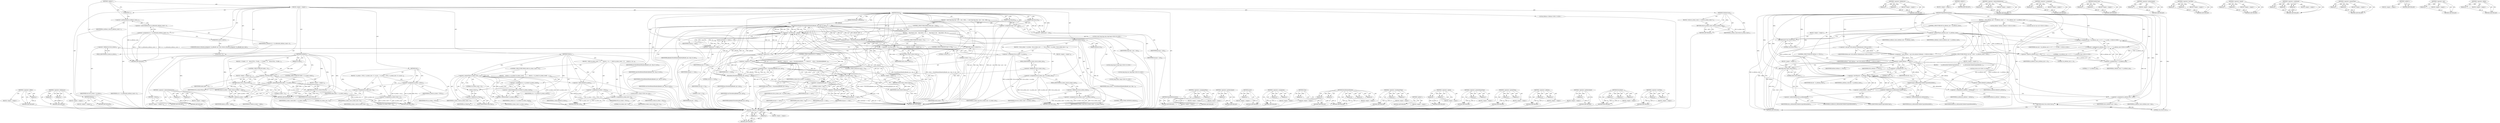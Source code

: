 digraph "&lt;operator&gt;.lessThan" {
vulnerable_115 [label=<(METHOD,&lt;operator&gt;.multiplication)>];
vulnerable_116 [label=<(PARAM,p1)>];
vulnerable_117 [label=<(PARAM,p2)>];
vulnerable_118 [label=<(BLOCK,&lt;empty&gt;,&lt;empty&gt;)>];
vulnerable_119 [label=<(METHOD_RETURN,ANY)>];
vulnerable_138 [label=<(METHOD,&lt;operator&gt;.fieldAccess)>];
vulnerable_139 [label=<(PARAM,p1)>];
vulnerable_140 [label=<(PARAM,p2)>];
vulnerable_141 [label=<(BLOCK,&lt;empty&gt;,&lt;empty&gt;)>];
vulnerable_142 [label=<(METHOD_RETURN,ANY)>];
vulnerable_6 [label=<(METHOD,&lt;global&gt;)<SUB>1</SUB>>];
vulnerable_7 [label=<(BLOCK,&lt;empty&gt;,&lt;empty&gt;)<SUB>1</SUB>>];
vulnerable_8 [label=<(METHOD,ExpandEditionsArray)<SUB>1</SUB>>];
vulnerable_9 [label=<(BLOCK,{
    if (m_editions_size &gt; m_editions_count)
 ...,{
    if (m_editions_size &gt; m_editions_count)
 ...)<SUB>2</SUB>>];
vulnerable_10 [label=<(CONTROL_STRUCTURE,IF,if (m_editions_size &gt; m_editions_count))<SUB>3</SUB>>];
vulnerable_11 [label=<(&lt;operator&gt;.greaterThan,m_editions_size &gt; m_editions_count)<SUB>3</SUB>>];
vulnerable_12 [label=<(IDENTIFIER,m_editions_size,m_editions_size &gt; m_editions_count)<SUB>3</SUB>>];
vulnerable_13 [label=<(IDENTIFIER,m_editions_count,m_editions_size &gt; m_editions_count)<SUB>3</SUB>>];
vulnerable_14 [label=<(BLOCK,&lt;empty&gt;,&lt;empty&gt;)<SUB>4</SUB>>];
vulnerable_15 [label=<(RETURN,return true;,return true;)<SUB>4</SUB>>];
vulnerable_16 [label=<(LITERAL,true,return true;)<SUB>4</SUB>>];
vulnerable_17 [label="<(LOCAL,const int size: int)<SUB>6</SUB>>"];
vulnerable_18 [label="<(&lt;operator&gt;.assignment,size = (m_editions_size == 0) ? 1 : 2 * m_editi...)<SUB>6</SUB>>"];
vulnerable_19 [label="<(IDENTIFIER,size,size = (m_editions_size == 0) ? 1 : 2 * m_editi...)<SUB>6</SUB>>"];
vulnerable_20 [label="<(&lt;operator&gt;.conditional,(m_editions_size == 0) ? 1 : 2 * m_editions_size)<SUB>6</SUB>>"];
vulnerable_21 [label=<(&lt;operator&gt;.equals,m_editions_size == 0)<SUB>6</SUB>>];
vulnerable_22 [label=<(IDENTIFIER,m_editions_size,m_editions_size == 0)<SUB>6</SUB>>];
vulnerable_23 [label=<(LITERAL,0,m_editions_size == 0)<SUB>6</SUB>>];
vulnerable_24 [label="<(LITERAL,1,(m_editions_size == 0) ? 1 : 2 * m_editions_size)<SUB>6</SUB>>"];
vulnerable_25 [label=<(&lt;operator&gt;.multiplication,2 * m_editions_size)<SUB>6</SUB>>];
vulnerable_26 [label=<(LITERAL,2,2 * m_editions_size)<SUB>6</SUB>>];
vulnerable_27 [label=<(IDENTIFIER,m_editions_size,2 * m_editions_size)<SUB>6</SUB>>];
vulnerable_28 [label="<(LOCAL,Edition* editions: Edition*)<SUB>8</SUB>>"];
vulnerable_29 [label="<(&lt;operator&gt;.assignment,* const editions = new (std::nothrow) Edition[s...)<SUB>8</SUB>>"];
vulnerable_30 [label="<(IDENTIFIER,editions,* const editions = new (std::nothrow) Edition[s...)<SUB>8</SUB>>"];
vulnerable_31 [label="<(&lt;operator&gt;.new,new (std::nothrow) Edition[size])<SUB>8</SUB>>"];
vulnerable_32 [label="<(IDENTIFIER,Edition,new (std::nothrow) Edition[size])<SUB>8</SUB>>"];
vulnerable_33 [label=<(CONTROL_STRUCTURE,IF,if (editions == NULL))<SUB>10</SUB>>];
vulnerable_34 [label=<(&lt;operator&gt;.equals,editions == NULL)<SUB>10</SUB>>];
vulnerable_35 [label=<(IDENTIFIER,editions,editions == NULL)<SUB>10</SUB>>];
vulnerable_36 [label=<(IDENTIFIER,NULL,editions == NULL)<SUB>10</SUB>>];
vulnerable_37 [label=<(BLOCK,&lt;empty&gt;,&lt;empty&gt;)<SUB>11</SUB>>];
vulnerable_38 [label=<(RETURN,return false;,return false;)<SUB>11</SUB>>];
vulnerable_39 [label=<(LITERAL,false,return false;)<SUB>11</SUB>>];
vulnerable_40 [label=<(CONTROL_STRUCTURE,FOR,for (int idx = 0;idx &lt; m_editions_count;++idx))<SUB>13</SUB>>];
vulnerable_41 [label=<(BLOCK,&lt;empty&gt;,&lt;empty&gt;)<SUB>13</SUB>>];
vulnerable_42 [label="<(LOCAL,int idx: int)<SUB>13</SUB>>"];
vulnerable_43 [label=<(&lt;operator&gt;.assignment,idx = 0)<SUB>13</SUB>>];
vulnerable_44 [label=<(IDENTIFIER,idx,idx = 0)<SUB>13</SUB>>];
vulnerable_45 [label=<(LITERAL,0,idx = 0)<SUB>13</SUB>>];
vulnerable_46 [label=<(&lt;operator&gt;.lessThan,idx &lt; m_editions_count)<SUB>13</SUB>>];
vulnerable_47 [label=<(IDENTIFIER,idx,idx &lt; m_editions_count)<SUB>13</SUB>>];
vulnerable_48 [label=<(IDENTIFIER,m_editions_count,idx &lt; m_editions_count)<SUB>13</SUB>>];
vulnerable_49 [label=<(&lt;operator&gt;.preIncrement,++idx)<SUB>13</SUB>>];
vulnerable_50 [label=<(IDENTIFIER,idx,++idx)<SUB>13</SUB>>];
vulnerable_51 [label=<(BLOCK,{
        m_editions[idx].ShallowCopy(editions[...,{
        m_editions[idx].ShallowCopy(editions[...)<SUB>14</SUB>>];
vulnerable_52 [label=<(ShallowCopy,m_editions[idx].ShallowCopy(editions[idx]))<SUB>15</SUB>>];
vulnerable_53 [label=<(&lt;operator&gt;.fieldAccess,m_editions[idx].ShallowCopy)<SUB>15</SUB>>];
vulnerable_54 [label=<(&lt;operator&gt;.indirectIndexAccess,m_editions[idx])<SUB>15</SUB>>];
vulnerable_55 [label=<(IDENTIFIER,m_editions,m_editions[idx].ShallowCopy(editions[idx]))<SUB>15</SUB>>];
vulnerable_56 [label=<(IDENTIFIER,idx,m_editions[idx].ShallowCopy(editions[idx]))<SUB>15</SUB>>];
vulnerable_57 [label=<(FIELD_IDENTIFIER,ShallowCopy,ShallowCopy)<SUB>15</SUB>>];
vulnerable_58 [label=<(&lt;operator&gt;.indirectIndexAccess,editions[idx])<SUB>15</SUB>>];
vulnerable_59 [label=<(IDENTIFIER,editions,m_editions[idx].ShallowCopy(editions[idx]))<SUB>15</SUB>>];
vulnerable_60 [label=<(IDENTIFIER,idx,m_editions[idx].ShallowCopy(editions[idx]))<SUB>15</SUB>>];
vulnerable_61 [label=<(&lt;operator&gt;.delete,delete[] m_editions)<SUB>18</SUB>>];
vulnerable_62 [label=<(IDENTIFIER,m_editions,delete[] m_editions)<SUB>18</SUB>>];
vulnerable_63 [label=<(&lt;operator&gt;.assignment,m_editions = editions)<SUB>19</SUB>>];
vulnerable_64 [label=<(IDENTIFIER,m_editions,m_editions = editions)<SUB>19</SUB>>];
vulnerable_65 [label=<(IDENTIFIER,editions,m_editions = editions)<SUB>19</SUB>>];
vulnerable_66 [label=<(&lt;operator&gt;.assignment,m_editions_size = size)<SUB>21</SUB>>];
vulnerable_67 [label=<(IDENTIFIER,m_editions_size,m_editions_size = size)<SUB>21</SUB>>];
vulnerable_68 [label=<(IDENTIFIER,size,m_editions_size = size)<SUB>21</SUB>>];
vulnerable_69 [label=<(RETURN,return true;,return true;)<SUB>22</SUB>>];
vulnerable_70 [label=<(LITERAL,true,return true;)<SUB>22</SUB>>];
vulnerable_71 [label=<(METHOD_RETURN,bool)<SUB>1</SUB>>];
vulnerable_73 [label=<(METHOD_RETURN,ANY)<SUB>1</SUB>>];
vulnerable_143 [label=<(METHOD,&lt;operator&gt;.indirectIndexAccess)>];
vulnerable_144 [label=<(PARAM,p1)>];
vulnerable_145 [label=<(PARAM,p2)>];
vulnerable_146 [label=<(BLOCK,&lt;empty&gt;,&lt;empty&gt;)>];
vulnerable_147 [label=<(METHOD_RETURN,ANY)>];
vulnerable_99 [label=<(METHOD,&lt;operator&gt;.assignment)>];
vulnerable_100 [label=<(PARAM,p1)>];
vulnerable_101 [label=<(PARAM,p2)>];
vulnerable_102 [label=<(BLOCK,&lt;empty&gt;,&lt;empty&gt;)>];
vulnerable_103 [label=<(METHOD_RETURN,ANY)>];
vulnerable_133 [label=<(METHOD,ShallowCopy)>];
vulnerable_134 [label=<(PARAM,p1)>];
vulnerable_135 [label=<(PARAM,p2)>];
vulnerable_136 [label=<(BLOCK,&lt;empty&gt;,&lt;empty&gt;)>];
vulnerable_137 [label=<(METHOD_RETURN,ANY)>];
vulnerable_129 [label=<(METHOD,&lt;operator&gt;.preIncrement)>];
vulnerable_130 [label=<(PARAM,p1)>];
vulnerable_131 [label=<(BLOCK,&lt;empty&gt;,&lt;empty&gt;)>];
vulnerable_132 [label=<(METHOD_RETURN,ANY)>];
vulnerable_124 [label=<(METHOD,&lt;operator&gt;.lessThan)>];
vulnerable_125 [label=<(PARAM,p1)>];
vulnerable_126 [label=<(PARAM,p2)>];
vulnerable_127 [label=<(BLOCK,&lt;empty&gt;,&lt;empty&gt;)>];
vulnerable_128 [label=<(METHOD_RETURN,ANY)>];
vulnerable_110 [label=<(METHOD,&lt;operator&gt;.equals)>];
vulnerable_111 [label=<(PARAM,p1)>];
vulnerable_112 [label=<(PARAM,p2)>];
vulnerable_113 [label=<(BLOCK,&lt;empty&gt;,&lt;empty&gt;)>];
vulnerable_114 [label=<(METHOD_RETURN,ANY)>];
vulnerable_104 [label=<(METHOD,&lt;operator&gt;.conditional)>];
vulnerable_105 [label=<(PARAM,p1)>];
vulnerable_106 [label=<(PARAM,p2)>];
vulnerable_107 [label=<(PARAM,p3)>];
vulnerable_108 [label=<(BLOCK,&lt;empty&gt;,&lt;empty&gt;)>];
vulnerable_109 [label=<(METHOD_RETURN,ANY)>];
vulnerable_94 [label=<(METHOD,&lt;operator&gt;.greaterThan)>];
vulnerable_95 [label=<(PARAM,p1)>];
vulnerable_96 [label=<(PARAM,p2)>];
vulnerable_97 [label=<(BLOCK,&lt;empty&gt;,&lt;empty&gt;)>];
vulnerable_98 [label=<(METHOD_RETURN,ANY)>];
vulnerable_88 [label=<(METHOD,&lt;global&gt;)<SUB>1</SUB>>];
vulnerable_89 [label=<(BLOCK,&lt;empty&gt;,&lt;empty&gt;)>];
vulnerable_90 [label=<(METHOD_RETURN,ANY)>];
vulnerable_120 [label=<(METHOD,&lt;operator&gt;.new)>];
vulnerable_121 [label=<(PARAM,p1)>];
vulnerable_122 [label=<(BLOCK,&lt;empty&gt;,&lt;empty&gt;)>];
vulnerable_123 [label=<(METHOD_RETURN,ANY)>];
vulnerable_148 [label=<(METHOD,&lt;operator&gt;.delete)>];
vulnerable_149 [label=<(PARAM,p1)>];
vulnerable_150 [label=<(BLOCK,&lt;empty&gt;,&lt;empty&gt;)>];
vulnerable_151 [label=<(METHOD_RETURN,ANY)>];
fixed_268 [label=<(METHOD,&lt;operator&gt;.delete)>];
fixed_269 [label=<(PARAM,p1)>];
fixed_270 [label=<(BLOCK,&lt;empty&gt;,&lt;empty&gt;)>];
fixed_271 [label=<(METHOD_RETURN,ANY)>];
fixed_250 [label=<(METHOD,&lt;operator&gt;.fieldAccess)>];
fixed_251 [label=<(PARAM,p1)>];
fixed_252 [label=<(PARAM,p2)>];
fixed_253 [label=<(BLOCK,&lt;empty&gt;,&lt;empty&gt;)>];
fixed_254 [label=<(METHOD_RETURN,ANY)>];
fixed_73 [label=<(METHOD,ShallowCopy)<SUB>30</SUB>>];
fixed_74 [label=<(PARAM,Edition&amp; rhs)<SUB>30</SUB>>];
fixed_75 [label=<(BLOCK,{
  rhs.m_atoms = m_atoms;
  rhs.m_atoms_size =...,{
  rhs.m_atoms = m_atoms;
  rhs.m_atoms_size =...)<SUB>30</SUB>>];
fixed_76 [label=<(&lt;operator&gt;.assignment,rhs.m_atoms = m_atoms)<SUB>31</SUB>>];
fixed_77 [label=<(&lt;operator&gt;.fieldAccess,rhs.m_atoms)<SUB>31</SUB>>];
fixed_78 [label=<(IDENTIFIER,rhs,rhs.m_atoms = m_atoms)<SUB>31</SUB>>];
fixed_79 [label=<(FIELD_IDENTIFIER,m_atoms,m_atoms)<SUB>31</SUB>>];
fixed_80 [label=<(IDENTIFIER,m_atoms,rhs.m_atoms = m_atoms)<SUB>31</SUB>>];
fixed_81 [label=<(&lt;operator&gt;.assignment,rhs.m_atoms_size = m_atoms_size)<SUB>32</SUB>>];
fixed_82 [label=<(&lt;operator&gt;.fieldAccess,rhs.m_atoms_size)<SUB>32</SUB>>];
fixed_83 [label=<(IDENTIFIER,rhs,rhs.m_atoms_size = m_atoms_size)<SUB>32</SUB>>];
fixed_84 [label=<(FIELD_IDENTIFIER,m_atoms_size,m_atoms_size)<SUB>32</SUB>>];
fixed_85 [label=<(IDENTIFIER,m_atoms_size,rhs.m_atoms_size = m_atoms_size)<SUB>32</SUB>>];
fixed_86 [label=<(&lt;operator&gt;.assignment,rhs.m_atoms_count = m_atoms_count)<SUB>33</SUB>>];
fixed_87 [label=<(&lt;operator&gt;.fieldAccess,rhs.m_atoms_count)<SUB>33</SUB>>];
fixed_88 [label=<(IDENTIFIER,rhs,rhs.m_atoms_count = m_atoms_count)<SUB>33</SUB>>];
fixed_89 [label=<(FIELD_IDENTIFIER,m_atoms_count,m_atoms_count)<SUB>33</SUB>>];
fixed_90 [label=<(IDENTIFIER,m_atoms_count,rhs.m_atoms_count = m_atoms_count)<SUB>33</SUB>>];
fixed_91 [label=<(METHOD_RETURN,void)<SUB>30</SUB>>];
fixed_226 [label=<(METHOD,&lt;operator&gt;.indirectIndexAccess)>];
fixed_227 [label=<(PARAM,p1)>];
fixed_228 [label=<(PARAM,p2)>];
fixed_229 [label=<(BLOCK,&lt;empty&gt;,&lt;empty&gt;)>];
fixed_230 [label=<(METHOD_RETURN,ANY)>];
fixed_6 [label=<(METHOD,&lt;global&gt;)<SUB>1</SUB>>];
fixed_7 [label=<(BLOCK,&lt;empty&gt;,&lt;empty&gt;)<SUB>1</SUB>>];
fixed_8 [label=<(METHOD,ExpandEditionsArray)<SUB>1</SUB>>];
fixed_9 [label=<(BLOCK,&lt;empty&gt;,&lt;empty&gt;)>];
fixed_10 [label=<(METHOD_RETURN,bool)<SUB>1</SUB>>];
fixed_12 [label=<(UNKNOWN,),))<SUB>1</SUB>>];
fixed_13 [label="<(LOCAL,Edition e: Edition)<SUB>2</SUB>>"];
fixed_14 [label=<(&lt;operator&gt;.assignment,&amp; e = m_editions[m_editions_count++])<SUB>2</SUB>>];
fixed_15 [label=<(IDENTIFIER,e,&amp; e = m_editions[m_editions_count++])<SUB>2</SUB>>];
fixed_16 [label=<(&lt;operator&gt;.indirectIndexAccess,m_editions[m_editions_count++])<SUB>2</SUB>>];
fixed_17 [label=<(IDENTIFIER,m_editions,&amp; e = m_editions[m_editions_count++])<SUB>2</SUB>>];
fixed_18 [label=<(&lt;operator&gt;.postIncrement,m_editions_count++)<SUB>2</SUB>>];
fixed_19 [label=<(IDENTIFIER,m_editions_count,m_editions_count++)<SUB>2</SUB>>];
fixed_20 [label=<(UNKNOWN,e.Init();,e.Init();)<SUB>3</SUB>>];
fixed_21 [label=<(UNKNOWN,return e.Parse(m_pSegment-&gt;m_pReader, pos, size);,return e.Parse(m_pSegment-&gt;m_pReader, pos, size);)<SUB>5</SUB>>];
fixed_22 [label=<(UNKNOWN,},})<SUB>6</SUB>>];
fixed_23 [label=<(METHOD,Edition)<SUB>8</SUB>>];
fixed_24 [label=<(BLOCK,&lt;empty&gt;,&lt;empty&gt;)<SUB>8</SUB>>];
fixed_25 [label=<(METHOD_RETURN,ANY)<SUB>8</SUB>>];
fixed_27 [label=<(METHOD,~Edition)<SUB>10</SUB>>];
fixed_28 [label=<(BLOCK,&lt;empty&gt;,&lt;empty&gt;)<SUB>10</SUB>>];
fixed_29 [label=<(METHOD_RETURN,ANY)<SUB>10</SUB>>];
fixed_31 [label=<(METHOD,GetAtomCount)<SUB>12</SUB>>];
fixed_32 [label=<(BLOCK,{ return m_atoms_count; },{ return m_atoms_count; })<SUB>12</SUB>>];
fixed_33 [label=<(RETURN,return m_atoms_count;,return m_atoms_count;)<SUB>12</SUB>>];
fixed_34 [label=<(IDENTIFIER,m_atoms_count,return m_atoms_count;)<SUB>12</SUB>>];
fixed_35 [label=<(METHOD_RETURN,int)<SUB>12</SUB>>];
fixed_37 [label=<(METHOD,GetAtom)<SUB>14</SUB>>];
fixed_38 [label=<(PARAM,int index)<SUB>14</SUB>>];
fixed_39 [label=<(BLOCK,{
  if (index &lt; 0)
    return NULL;

  if (inde...,{
  if (index &lt; 0)
    return NULL;

  if (inde...)<SUB>14</SUB>>];
fixed_40 [label=<(CONTROL_STRUCTURE,IF,if (index &lt; 0))<SUB>15</SUB>>];
fixed_41 [label=<(&lt;operator&gt;.lessThan,index &lt; 0)<SUB>15</SUB>>];
fixed_42 [label=<(IDENTIFIER,index,index &lt; 0)<SUB>15</SUB>>];
fixed_43 [label=<(LITERAL,0,index &lt; 0)<SUB>15</SUB>>];
fixed_44 [label=<(BLOCK,&lt;empty&gt;,&lt;empty&gt;)<SUB>16</SUB>>];
fixed_45 [label=<(RETURN,return NULL;,return NULL;)<SUB>16</SUB>>];
fixed_46 [label=<(IDENTIFIER,NULL,return NULL;)<SUB>16</SUB>>];
fixed_47 [label=<(CONTROL_STRUCTURE,IF,if (index &gt;= m_atoms_count))<SUB>18</SUB>>];
fixed_48 [label=<(&lt;operator&gt;.greaterEqualsThan,index &gt;= m_atoms_count)<SUB>18</SUB>>];
fixed_49 [label=<(IDENTIFIER,index,index &gt;= m_atoms_count)<SUB>18</SUB>>];
fixed_50 [label=<(IDENTIFIER,m_atoms_count,index &gt;= m_atoms_count)<SUB>18</SUB>>];
fixed_51 [label=<(BLOCK,&lt;empty&gt;,&lt;empty&gt;)<SUB>19</SUB>>];
fixed_52 [label=<(RETURN,return NULL;,return NULL;)<SUB>19</SUB>>];
fixed_53 [label=<(IDENTIFIER,NULL,return NULL;)<SUB>19</SUB>>];
fixed_54 [label=<(RETURN,return m_atoms + index;,return m_atoms + index;)<SUB>21</SUB>>];
fixed_55 [label=<(&lt;operator&gt;.addition,m_atoms + index)<SUB>21</SUB>>];
fixed_56 [label=<(IDENTIFIER,m_atoms,m_atoms + index)<SUB>21</SUB>>];
fixed_57 [label=<(IDENTIFIER,index,m_atoms + index)<SUB>21</SUB>>];
fixed_58 [label=<(METHOD_RETURN,Atom)<SUB>14</SUB>>];
fixed_60 [label=<(METHOD,Init)<SUB>24</SUB>>];
fixed_61 [label=<(BLOCK,{
  m_atoms = NULL;
  m_atoms_size = 0;
  m_ato...,{
  m_atoms = NULL;
  m_atoms_size = 0;
  m_ato...)<SUB>24</SUB>>];
fixed_62 [label=<(&lt;operator&gt;.assignment,m_atoms = NULL)<SUB>25</SUB>>];
fixed_63 [label=<(IDENTIFIER,m_atoms,m_atoms = NULL)<SUB>25</SUB>>];
fixed_64 [label=<(IDENTIFIER,NULL,m_atoms = NULL)<SUB>25</SUB>>];
fixed_65 [label=<(&lt;operator&gt;.assignment,m_atoms_size = 0)<SUB>26</SUB>>];
fixed_66 [label=<(IDENTIFIER,m_atoms_size,m_atoms_size = 0)<SUB>26</SUB>>];
fixed_67 [label=<(LITERAL,0,m_atoms_size = 0)<SUB>26</SUB>>];
fixed_68 [label=<(&lt;operator&gt;.assignment,m_atoms_count = 0)<SUB>27</SUB>>];
fixed_69 [label=<(IDENTIFIER,m_atoms_count,m_atoms_count = 0)<SUB>27</SUB>>];
fixed_70 [label=<(LITERAL,0,m_atoms_count = 0)<SUB>27</SUB>>];
fixed_71 [label=<(METHOD_RETURN,void)<SUB>24</SUB>>];
fixed_93 [label=<(METHOD,Clear)<SUB>36</SUB>>];
fixed_94 [label=<(BLOCK,{
  while (m_atoms_count &gt; 0) {
    Atom&amp; a = m...,{
  while (m_atoms_count &gt; 0) {
    Atom&amp; a = m...)<SUB>36</SUB>>];
fixed_95 [label=<(CONTROL_STRUCTURE,WHILE,while (m_atoms_count &gt; 0))<SUB>37</SUB>>];
fixed_96 [label=<(&lt;operator&gt;.greaterThan,m_atoms_count &gt; 0)<SUB>37</SUB>>];
fixed_97 [label=<(IDENTIFIER,m_atoms_count,m_atoms_count &gt; 0)<SUB>37</SUB>>];
fixed_98 [label=<(LITERAL,0,m_atoms_count &gt; 0)<SUB>37</SUB>>];
fixed_99 [label=<(BLOCK,{
    Atom&amp; a = m_atoms[--m_atoms_count];
    a...,{
    Atom&amp; a = m_atoms[--m_atoms_count];
    a...)<SUB>37</SUB>>];
fixed_100 [label="<(LOCAL,Atom a: Atom)<SUB>38</SUB>>"];
fixed_101 [label=<(&lt;operator&gt;.assignment,&amp; a = m_atoms[--m_atoms_count])<SUB>38</SUB>>];
fixed_102 [label=<(IDENTIFIER,a,&amp; a = m_atoms[--m_atoms_count])<SUB>38</SUB>>];
fixed_103 [label=<(&lt;operator&gt;.indirectIndexAccess,m_atoms[--m_atoms_count])<SUB>38</SUB>>];
fixed_104 [label=<(IDENTIFIER,m_atoms,&amp; a = m_atoms[--m_atoms_count])<SUB>38</SUB>>];
fixed_105 [label=<(&lt;operator&gt;.preDecrement,--m_atoms_count)<SUB>38</SUB>>];
fixed_106 [label=<(IDENTIFIER,m_atoms_count,--m_atoms_count)<SUB>38</SUB>>];
fixed_107 [label=<(Clear,a.Clear())<SUB>39</SUB>>];
fixed_108 [label=<(&lt;operator&gt;.fieldAccess,a.Clear)<SUB>39</SUB>>];
fixed_109 [label=<(IDENTIFIER,a,a.Clear())<SUB>39</SUB>>];
fixed_110 [label=<(FIELD_IDENTIFIER,Clear,Clear)<SUB>39</SUB>>];
fixed_111 [label=<(&lt;operator&gt;.delete,delete[] m_atoms)<SUB>42</SUB>>];
fixed_112 [label=<(IDENTIFIER,m_atoms,delete[] m_atoms)<SUB>42</SUB>>];
fixed_113 [label=<(&lt;operator&gt;.assignment,m_atoms = NULL)<SUB>43</SUB>>];
fixed_114 [label=<(IDENTIFIER,m_atoms,m_atoms = NULL)<SUB>43</SUB>>];
fixed_115 [label=<(IDENTIFIER,NULL,m_atoms = NULL)<SUB>43</SUB>>];
fixed_116 [label=<(&lt;operator&gt;.assignment,m_atoms_size = 0)<SUB>45</SUB>>];
fixed_117 [label=<(IDENTIFIER,m_atoms_size,m_atoms_size = 0)<SUB>45</SUB>>];
fixed_118 [label=<(LITERAL,0,m_atoms_size = 0)<SUB>45</SUB>>];
fixed_119 [label=<(METHOD_RETURN,void)<SUB>36</SUB>>];
fixed_121 [label=<(METHOD,Parse)<SUB>48</SUB>>];
fixed_122 [label=<(PARAM,IMkvReader* pReader)<SUB>48</SUB>>];
fixed_123 [label=<(PARAM,long long pos)<SUB>48</SUB>>];
fixed_124 [label=<(PARAM,long long size)<SUB>49</SUB>>];
fixed_125 [label=<(BLOCK,{
  const long long stop = pos + size;

  while...,{
  const long long stop = pos + size;

  while...)<SUB>49</SUB>>];
fixed_126 [label="<(LOCAL,const long long stop: long long)<SUB>50</SUB>>"];
fixed_127 [label=<(&lt;operator&gt;.assignment,stop = pos + size)<SUB>50</SUB>>];
fixed_128 [label=<(IDENTIFIER,stop,stop = pos + size)<SUB>50</SUB>>];
fixed_129 [label=<(&lt;operator&gt;.addition,pos + size)<SUB>50</SUB>>];
fixed_130 [label=<(IDENTIFIER,pos,pos + size)<SUB>50</SUB>>];
fixed_131 [label=<(IDENTIFIER,size,pos + size)<SUB>50</SUB>>];
fixed_132 [label=<(CONTROL_STRUCTURE,WHILE,while (pos &lt; stop))<SUB>52</SUB>>];
fixed_133 [label=<(&lt;operator&gt;.lessThan,pos &lt; stop)<SUB>52</SUB>>];
fixed_134 [label=<(IDENTIFIER,pos,pos &lt; stop)<SUB>52</SUB>>];
fixed_135 [label=<(IDENTIFIER,stop,pos &lt; stop)<SUB>52</SUB>>];
fixed_136 [label=<(BLOCK,{
    long long id, size;

    long status = Pa...,{
    long long id, size;

    long status = Pa...)<SUB>52</SUB>>];
fixed_137 [label="<(LOCAL,long long id: long long)<SUB>53</SUB>>"];
fixed_138 [label="<(LOCAL,long long size: long long)<SUB>53</SUB>>"];
fixed_139 [label="<(LOCAL,long status: long)<SUB>55</SUB>>"];
fixed_140 [label=<(&lt;operator&gt;.assignment,status = ParseElementHeader(pReader, pos, stop,...)<SUB>55</SUB>>];
fixed_141 [label=<(IDENTIFIER,status,status = ParseElementHeader(pReader, pos, stop,...)<SUB>55</SUB>>];
fixed_142 [label=<(ParseElementHeader,ParseElementHeader(pReader, pos, stop, id, size))<SUB>55</SUB>>];
fixed_143 [label=<(IDENTIFIER,pReader,ParseElementHeader(pReader, pos, stop, id, size))<SUB>55</SUB>>];
fixed_144 [label=<(IDENTIFIER,pos,ParseElementHeader(pReader, pos, stop, id, size))<SUB>55</SUB>>];
fixed_145 [label=<(IDENTIFIER,stop,ParseElementHeader(pReader, pos, stop, id, size))<SUB>55</SUB>>];
fixed_146 [label=<(IDENTIFIER,id,ParseElementHeader(pReader, pos, stop, id, size))<SUB>55</SUB>>];
fixed_147 [label=<(IDENTIFIER,size,ParseElementHeader(pReader, pos, stop, id, size))<SUB>55</SUB>>];
fixed_148 [label=<(CONTROL_STRUCTURE,IF,if (status &lt; 0))<SUB>57</SUB>>];
fixed_149 [label=<(&lt;operator&gt;.lessThan,status &lt; 0)<SUB>57</SUB>>];
fixed_150 [label=<(IDENTIFIER,status,status &lt; 0)<SUB>57</SUB>>];
fixed_151 [label=<(LITERAL,0,status &lt; 0)<SUB>57</SUB>>];
fixed_152 [label=<(BLOCK,&lt;empty&gt;,&lt;empty&gt;)<SUB>58</SUB>>];
fixed_153 [label=<(RETURN,return status;,return status;)<SUB>58</SUB>>];
fixed_154 [label=<(IDENTIFIER,status,return status;)<SUB>58</SUB>>];
fixed_155 [label=<(CONTROL_STRUCTURE,IF,if (size == 0))<SUB>60</SUB>>];
fixed_156 [label=<(&lt;operator&gt;.equals,size == 0)<SUB>60</SUB>>];
fixed_157 [label=<(IDENTIFIER,size,size == 0)<SUB>60</SUB>>];
fixed_158 [label=<(LITERAL,0,size == 0)<SUB>60</SUB>>];
fixed_159 [label=<(BLOCK,&lt;empty&gt;,&lt;empty&gt;)<SUB>61</SUB>>];
fixed_160 [label=<(CONTROL_STRUCTURE,CONTINUE,continue;)<SUB>61</SUB>>];
fixed_161 [label=<(CONTROL_STRUCTURE,IF,if (id == 0x36))<SUB>63</SUB>>];
fixed_162 [label=<(&lt;operator&gt;.equals,id == 0x36)<SUB>63</SUB>>];
fixed_163 [label=<(IDENTIFIER,id,id == 0x36)<SUB>63</SUB>>];
fixed_164 [label=<(LITERAL,0x36,id == 0x36)<SUB>63</SUB>>];
fixed_165 [label=<(BLOCK,{  // Atom ID
      status = ParseAtom(pReader,...,{  // Atom ID
      status = ParseAtom(pReader,...)<SUB>63</SUB>>];
fixed_166 [label=<(&lt;operator&gt;.assignment,status = ParseAtom(pReader, pos, size))<SUB>64</SUB>>];
fixed_167 [label=<(IDENTIFIER,status,status = ParseAtom(pReader, pos, size))<SUB>64</SUB>>];
fixed_168 [label=<(ParseAtom,ParseAtom(pReader, pos, size))<SUB>64</SUB>>];
fixed_169 [label=<(IDENTIFIER,pReader,ParseAtom(pReader, pos, size))<SUB>64</SUB>>];
fixed_170 [label=<(IDENTIFIER,pos,ParseAtom(pReader, pos, size))<SUB>64</SUB>>];
fixed_171 [label=<(IDENTIFIER,size,ParseAtom(pReader, pos, size))<SUB>64</SUB>>];
fixed_172 [label=<(CONTROL_STRUCTURE,IF,if (status &lt; 0))<SUB>66</SUB>>];
fixed_173 [label=<(&lt;operator&gt;.lessThan,status &lt; 0)<SUB>66</SUB>>];
fixed_174 [label=<(IDENTIFIER,status,status &lt; 0)<SUB>66</SUB>>];
fixed_175 [label=<(LITERAL,0,status &lt; 0)<SUB>66</SUB>>];
fixed_176 [label=<(BLOCK,&lt;empty&gt;,&lt;empty&gt;)<SUB>67</SUB>>];
fixed_177 [label=<(RETURN,return status;,return status;)<SUB>67</SUB>>];
fixed_178 [label=<(IDENTIFIER,status,return status;)<SUB>67</SUB>>];
fixed_179 [label=<(&lt;operator&gt;.assignmentPlus,pos += size)<SUB>70</SUB>>];
fixed_180 [label=<(IDENTIFIER,pos,pos += size)<SUB>70</SUB>>];
fixed_181 [label=<(IDENTIFIER,size,pos += size)<SUB>70</SUB>>];
fixed_182 [label=<(assert,assert(pos &lt;= stop))<SUB>71</SUB>>];
fixed_183 [label=<(&lt;operator&gt;.lessEqualsThan,pos &lt;= stop)<SUB>71</SUB>>];
fixed_184 [label=<(IDENTIFIER,pos,pos &lt;= stop)<SUB>71</SUB>>];
fixed_185 [label=<(IDENTIFIER,stop,pos &lt;= stop)<SUB>71</SUB>>];
fixed_186 [label=<(assert,assert(pos == stop))<SUB>74</SUB>>];
fixed_187 [label=<(&lt;operator&gt;.equals,pos == stop)<SUB>74</SUB>>];
fixed_188 [label=<(IDENTIFIER,pos,pos == stop)<SUB>74</SUB>>];
fixed_189 [label=<(IDENTIFIER,stop,pos == stop)<SUB>74</SUB>>];
fixed_190 [label=<(RETURN,return 0;,return 0;)<SUB>75</SUB>>];
fixed_191 [label=<(LITERAL,0,return 0;)<SUB>75</SUB>>];
fixed_192 [label=<(METHOD_RETURN,long)<SUB>48</SUB>>];
fixed_194 [label=<(METHOD_RETURN,ANY)<SUB>1</SUB>>];
fixed_291 [label=<(METHOD,&lt;operator&gt;.assignmentPlus)>];
fixed_292 [label=<(PARAM,p1)>];
fixed_293 [label=<(PARAM,p2)>];
fixed_294 [label=<(BLOCK,&lt;empty&gt;,&lt;empty&gt;)>];
fixed_295 [label=<(METHOD_RETURN,ANY)>];
fixed_231 [label=<(METHOD,&lt;operator&gt;.postIncrement)>];
fixed_232 [label=<(PARAM,p1)>];
fixed_233 [label=<(BLOCK,&lt;empty&gt;,&lt;empty&gt;)>];
fixed_234 [label=<(METHOD_RETURN,ANY)>];
fixed_296 [label=<(METHOD,assert)>];
fixed_297 [label=<(PARAM,p1)>];
fixed_298 [label=<(BLOCK,&lt;empty&gt;,&lt;empty&gt;)>];
fixed_299 [label=<(METHOD_RETURN,ANY)>];
fixed_221 [label=<(METHOD,&lt;operator&gt;.assignment)>];
fixed_222 [label=<(PARAM,p1)>];
fixed_223 [label=<(PARAM,p2)>];
fixed_224 [label=<(BLOCK,&lt;empty&gt;,&lt;empty&gt;)>];
fixed_225 [label=<(METHOD_RETURN,ANY)>];
fixed_264 [label=<(METHOD,Clear)>];
fixed_265 [label=<(PARAM,p1)>];
fixed_266 [label=<(BLOCK,&lt;empty&gt;,&lt;empty&gt;)>];
fixed_267 [label=<(METHOD_RETURN,ANY)>];
fixed_272 [label=<(METHOD,ParseElementHeader)>];
fixed_273 [label=<(PARAM,p1)>];
fixed_274 [label=<(PARAM,p2)>];
fixed_275 [label=<(PARAM,p3)>];
fixed_276 [label=<(PARAM,p4)>];
fixed_277 [label=<(PARAM,p5)>];
fixed_278 [label=<(BLOCK,&lt;empty&gt;,&lt;empty&gt;)>];
fixed_279 [label=<(METHOD_RETURN,ANY)>];
fixed_300 [label=<(METHOD,&lt;operator&gt;.lessEqualsThan)>];
fixed_301 [label=<(PARAM,p1)>];
fixed_302 [label=<(PARAM,p2)>];
fixed_303 [label=<(BLOCK,&lt;empty&gt;,&lt;empty&gt;)>];
fixed_304 [label=<(METHOD_RETURN,ANY)>];
fixed_215 [label=<(METHOD,&lt;global&gt;)<SUB>1</SUB>>];
fixed_216 [label=<(BLOCK,&lt;empty&gt;,&lt;empty&gt;)>];
fixed_217 [label=<(METHOD_RETURN,ANY)>];
fixed_280 [label=<(METHOD,&lt;operator&gt;.equals)>];
fixed_281 [label=<(PARAM,p1)>];
fixed_282 [label=<(PARAM,p2)>];
fixed_283 [label=<(BLOCK,&lt;empty&gt;,&lt;empty&gt;)>];
fixed_284 [label=<(METHOD_RETURN,ANY)>];
fixed_240 [label=<(METHOD,&lt;operator&gt;.greaterEqualsThan)>];
fixed_241 [label=<(PARAM,p1)>];
fixed_242 [label=<(PARAM,p2)>];
fixed_243 [label=<(BLOCK,&lt;empty&gt;,&lt;empty&gt;)>];
fixed_244 [label=<(METHOD_RETURN,ANY)>];
fixed_255 [label=<(METHOD,&lt;operator&gt;.greaterThan)>];
fixed_256 [label=<(PARAM,p1)>];
fixed_257 [label=<(PARAM,p2)>];
fixed_258 [label=<(BLOCK,&lt;empty&gt;,&lt;empty&gt;)>];
fixed_259 [label=<(METHOD_RETURN,ANY)>];
fixed_245 [label=<(METHOD,&lt;operator&gt;.addition)>];
fixed_246 [label=<(PARAM,p1)>];
fixed_247 [label=<(PARAM,p2)>];
fixed_248 [label=<(BLOCK,&lt;empty&gt;,&lt;empty&gt;)>];
fixed_249 [label=<(METHOD_RETURN,ANY)>];
fixed_260 [label=<(METHOD,&lt;operator&gt;.preDecrement)>];
fixed_261 [label=<(PARAM,p1)>];
fixed_262 [label=<(BLOCK,&lt;empty&gt;,&lt;empty&gt;)>];
fixed_263 [label=<(METHOD_RETURN,ANY)>];
fixed_285 [label=<(METHOD,ParseAtom)>];
fixed_286 [label=<(PARAM,p1)>];
fixed_287 [label=<(PARAM,p2)>];
fixed_288 [label=<(PARAM,p3)>];
fixed_289 [label=<(BLOCK,&lt;empty&gt;,&lt;empty&gt;)>];
fixed_290 [label=<(METHOD_RETURN,ANY)>];
fixed_235 [label=<(METHOD,&lt;operator&gt;.lessThan)>];
fixed_236 [label=<(PARAM,p1)>];
fixed_237 [label=<(PARAM,p2)>];
fixed_238 [label=<(BLOCK,&lt;empty&gt;,&lt;empty&gt;)>];
fixed_239 [label=<(METHOD_RETURN,ANY)>];
vulnerable_115 -> vulnerable_116  [key=0, label="AST: "];
vulnerable_115 -> vulnerable_116  [key=1, label="DDG: "];
vulnerable_115 -> vulnerable_118  [key=0, label="AST: "];
vulnerable_115 -> vulnerable_117  [key=0, label="AST: "];
vulnerable_115 -> vulnerable_117  [key=1, label="DDG: "];
vulnerable_115 -> vulnerable_119  [key=0, label="AST: "];
vulnerable_115 -> vulnerable_119  [key=1, label="CFG: "];
vulnerable_116 -> vulnerable_119  [key=0, label="DDG: p1"];
vulnerable_117 -> vulnerable_119  [key=0, label="DDG: p2"];
vulnerable_138 -> vulnerable_139  [key=0, label="AST: "];
vulnerable_138 -> vulnerable_139  [key=1, label="DDG: "];
vulnerable_138 -> vulnerable_141  [key=0, label="AST: "];
vulnerable_138 -> vulnerable_140  [key=0, label="AST: "];
vulnerable_138 -> vulnerable_140  [key=1, label="DDG: "];
vulnerable_138 -> vulnerable_142  [key=0, label="AST: "];
vulnerable_138 -> vulnerable_142  [key=1, label="CFG: "];
vulnerable_139 -> vulnerable_142  [key=0, label="DDG: p1"];
vulnerable_140 -> vulnerable_142  [key=0, label="DDG: p2"];
vulnerable_6 -> vulnerable_7  [key=0, label="AST: "];
vulnerable_6 -> vulnerable_73  [key=0, label="AST: "];
vulnerable_6 -> vulnerable_73  [key=1, label="CFG: "];
vulnerable_7 -> vulnerable_8  [key=0, label="AST: "];
vulnerable_8 -> vulnerable_9  [key=0, label="AST: "];
vulnerable_8 -> vulnerable_71  [key=0, label="AST: "];
vulnerable_8 -> vulnerable_11  [key=0, label="CFG: "];
vulnerable_8 -> vulnerable_11  [key=1, label="DDG: "];
vulnerable_8 -> vulnerable_18  [key=0, label="DDG: "];
vulnerable_8 -> vulnerable_63  [key=0, label="DDG: "];
vulnerable_8 -> vulnerable_66  [key=0, label="DDG: "];
vulnerable_8 -> vulnerable_69  [key=0, label="DDG: "];
vulnerable_8 -> vulnerable_61  [key=0, label="DDG: "];
vulnerable_8 -> vulnerable_70  [key=0, label="DDG: "];
vulnerable_8 -> vulnerable_15  [key=0, label="DDG: "];
vulnerable_8 -> vulnerable_20  [key=0, label="DDG: "];
vulnerable_8 -> vulnerable_31  [key=0, label="DDG: "];
vulnerable_8 -> vulnerable_34  [key=0, label="DDG: "];
vulnerable_8 -> vulnerable_38  [key=0, label="DDG: "];
vulnerable_8 -> vulnerable_43  [key=0, label="DDG: "];
vulnerable_8 -> vulnerable_46  [key=0, label="DDG: "];
vulnerable_8 -> vulnerable_49  [key=0, label="DDG: "];
vulnerable_8 -> vulnerable_16  [key=0, label="DDG: "];
vulnerable_8 -> vulnerable_21  [key=0, label="DDG: "];
vulnerable_8 -> vulnerable_25  [key=0, label="DDG: "];
vulnerable_8 -> vulnerable_39  [key=0, label="DDG: "];
vulnerable_9 -> vulnerable_10  [key=0, label="AST: "];
vulnerable_9 -> vulnerable_17  [key=0, label="AST: "];
vulnerable_9 -> vulnerable_18  [key=0, label="AST: "];
vulnerable_9 -> vulnerable_28  [key=0, label="AST: "];
vulnerable_9 -> vulnerable_29  [key=0, label="AST: "];
vulnerable_9 -> vulnerable_33  [key=0, label="AST: "];
vulnerable_9 -> vulnerable_40  [key=0, label="AST: "];
vulnerable_9 -> vulnerable_61  [key=0, label="AST: "];
vulnerable_9 -> vulnerable_63  [key=0, label="AST: "];
vulnerable_9 -> vulnerable_66  [key=0, label="AST: "];
vulnerable_9 -> vulnerable_69  [key=0, label="AST: "];
vulnerable_10 -> vulnerable_11  [key=0, label="AST: "];
vulnerable_10 -> vulnerable_14  [key=0, label="AST: "];
vulnerable_11 -> vulnerable_12  [key=0, label="AST: "];
vulnerable_11 -> vulnerable_13  [key=0, label="AST: "];
vulnerable_11 -> vulnerable_15  [key=0, label="CFG: "];
vulnerable_11 -> vulnerable_15  [key=1, label="CDG: "];
vulnerable_11 -> vulnerable_21  [key=0, label="CFG: "];
vulnerable_11 -> vulnerable_21  [key=1, label="DDG: m_editions_size"];
vulnerable_11 -> vulnerable_21  [key=2, label="CDG: "];
vulnerable_11 -> vulnerable_71  [key=0, label="DDG: m_editions_size"];
vulnerable_11 -> vulnerable_71  [key=1, label="DDG: m_editions_count"];
vulnerable_11 -> vulnerable_71  [key=2, label="DDG: m_editions_size &gt; m_editions_count"];
vulnerable_11 -> vulnerable_46  [key=0, label="DDG: m_editions_count"];
vulnerable_11 -> vulnerable_34  [key=0, label="CDG: "];
vulnerable_11 -> vulnerable_20  [key=0, label="CDG: "];
vulnerable_11 -> vulnerable_29  [key=0, label="CDG: "];
vulnerable_11 -> vulnerable_18  [key=0, label="CDG: "];
vulnerable_11 -> vulnerable_31  [key=0, label="CDG: "];
vulnerable_14 -> vulnerable_15  [key=0, label="AST: "];
vulnerable_15 -> vulnerable_16  [key=0, label="AST: "];
vulnerable_15 -> vulnerable_71  [key=0, label="CFG: "];
vulnerable_15 -> vulnerable_71  [key=1, label="DDG: &lt;RET&gt;"];
vulnerable_16 -> vulnerable_15  [key=0, label="DDG: true"];
vulnerable_18 -> vulnerable_19  [key=0, label="AST: "];
vulnerable_18 -> vulnerable_20  [key=0, label="AST: "];
vulnerable_18 -> vulnerable_31  [key=0, label="CFG: "];
vulnerable_18 -> vulnerable_66  [key=0, label="DDG: size"];
vulnerable_20 -> vulnerable_21  [key=0, label="AST: "];
vulnerable_20 -> vulnerable_24  [key=0, label="AST: "];
vulnerable_20 -> vulnerable_25  [key=0, label="AST: "];
vulnerable_20 -> vulnerable_18  [key=0, label="CFG: "];
vulnerable_21 -> vulnerable_22  [key=0, label="AST: "];
vulnerable_21 -> vulnerable_23  [key=0, label="AST: "];
vulnerable_21 -> vulnerable_20  [key=0, label="CFG: "];
vulnerable_21 -> vulnerable_25  [key=0, label="CFG: "];
vulnerable_21 -> vulnerable_25  [key=1, label="DDG: m_editions_size"];
vulnerable_21 -> vulnerable_25  [key=2, label="CDG: "];
vulnerable_25 -> vulnerable_26  [key=0, label="AST: "];
vulnerable_25 -> vulnerable_27  [key=0, label="AST: "];
vulnerable_25 -> vulnerable_20  [key=0, label="CFG: "];
vulnerable_25 -> vulnerable_20  [key=1, label="DDG: 2"];
vulnerable_25 -> vulnerable_20  [key=2, label="DDG: m_editions_size"];
vulnerable_25 -> vulnerable_18  [key=0, label="DDG: 2"];
vulnerable_25 -> vulnerable_18  [key=1, label="DDG: m_editions_size"];
vulnerable_29 -> vulnerable_30  [key=0, label="AST: "];
vulnerable_29 -> vulnerable_31  [key=0, label="AST: "];
vulnerable_29 -> vulnerable_34  [key=0, label="CFG: "];
vulnerable_29 -> vulnerable_34  [key=1, label="DDG: editions"];
vulnerable_31 -> vulnerable_32  [key=0, label="AST: "];
vulnerable_31 -> vulnerable_29  [key=0, label="CFG: "];
vulnerable_31 -> vulnerable_29  [key=1, label="DDG: Edition"];
vulnerable_31 -> vulnerable_71  [key=0, label="DDG: Edition"];
vulnerable_33 -> vulnerable_34  [key=0, label="AST: "];
vulnerable_33 -> vulnerable_37  [key=0, label="AST: "];
vulnerable_34 -> vulnerable_35  [key=0, label="AST: "];
vulnerable_34 -> vulnerable_36  [key=0, label="AST: "];
vulnerable_34 -> vulnerable_38  [key=0, label="CFG: "];
vulnerable_34 -> vulnerable_38  [key=1, label="CDG: "];
vulnerable_34 -> vulnerable_43  [key=0, label="CFG: "];
vulnerable_34 -> vulnerable_43  [key=1, label="CDG: "];
vulnerable_34 -> vulnerable_71  [key=0, label="DDG: NULL"];
vulnerable_34 -> vulnerable_63  [key=0, label="DDG: editions"];
vulnerable_34 -> vulnerable_63  [key=1, label="CDG: "];
vulnerable_34 -> vulnerable_52  [key=0, label="DDG: editions"];
vulnerable_34 -> vulnerable_66  [key=0, label="CDG: "];
vulnerable_34 -> vulnerable_46  [key=0, label="CDG: "];
vulnerable_34 -> vulnerable_69  [key=0, label="CDG: "];
vulnerable_34 -> vulnerable_61  [key=0, label="CDG: "];
vulnerable_37 -> vulnerable_38  [key=0, label="AST: "];
vulnerable_38 -> vulnerable_39  [key=0, label="AST: "];
vulnerable_38 -> vulnerable_71  [key=0, label="CFG: "];
vulnerable_38 -> vulnerable_71  [key=1, label="DDG: &lt;RET&gt;"];
vulnerable_39 -> vulnerable_38  [key=0, label="DDG: false"];
vulnerable_40 -> vulnerable_41  [key=0, label="AST: "];
vulnerable_40 -> vulnerable_46  [key=0, label="AST: "];
vulnerable_40 -> vulnerable_49  [key=0, label="AST: "];
vulnerable_40 -> vulnerable_51  [key=0, label="AST: "];
vulnerable_41 -> vulnerable_42  [key=0, label="AST: "];
vulnerable_41 -> vulnerable_43  [key=0, label="AST: "];
vulnerable_43 -> vulnerable_44  [key=0, label="AST: "];
vulnerable_43 -> vulnerable_45  [key=0, label="AST: "];
vulnerable_43 -> vulnerable_46  [key=0, label="CFG: "];
vulnerable_43 -> vulnerable_46  [key=1, label="DDG: idx"];
vulnerable_46 -> vulnerable_47  [key=0, label="AST: "];
vulnerable_46 -> vulnerable_48  [key=0, label="AST: "];
vulnerable_46 -> vulnerable_54  [key=0, label="CFG: "];
vulnerable_46 -> vulnerable_54  [key=1, label="CDG: "];
vulnerable_46 -> vulnerable_61  [key=0, label="CFG: "];
vulnerable_46 -> vulnerable_49  [key=0, label="DDG: idx"];
vulnerable_46 -> vulnerable_49  [key=1, label="CDG: "];
vulnerable_46 -> vulnerable_57  [key=0, label="CDG: "];
vulnerable_46 -> vulnerable_52  [key=0, label="CDG: "];
vulnerable_46 -> vulnerable_46  [key=0, label="CDG: "];
vulnerable_46 -> vulnerable_58  [key=0, label="CDG: "];
vulnerable_46 -> vulnerable_53  [key=0, label="CDG: "];
vulnerable_49 -> vulnerable_50  [key=0, label="AST: "];
vulnerable_49 -> vulnerable_46  [key=0, label="CFG: "];
vulnerable_49 -> vulnerable_46  [key=1, label="DDG: idx"];
vulnerable_51 -> vulnerable_52  [key=0, label="AST: "];
vulnerable_52 -> vulnerable_53  [key=0, label="AST: "];
vulnerable_52 -> vulnerable_58  [key=0, label="AST: "];
vulnerable_52 -> vulnerable_49  [key=0, label="CFG: "];
vulnerable_52 -> vulnerable_63  [key=0, label="DDG: editions[idx]"];
vulnerable_53 -> vulnerable_54  [key=0, label="AST: "];
vulnerable_53 -> vulnerable_57  [key=0, label="AST: "];
vulnerable_53 -> vulnerable_58  [key=0, label="CFG: "];
vulnerable_54 -> vulnerable_55  [key=0, label="AST: "];
vulnerable_54 -> vulnerable_56  [key=0, label="AST: "];
vulnerable_54 -> vulnerable_57  [key=0, label="CFG: "];
vulnerable_57 -> vulnerable_53  [key=0, label="CFG: "];
vulnerable_58 -> vulnerable_59  [key=0, label="AST: "];
vulnerable_58 -> vulnerable_60  [key=0, label="AST: "];
vulnerable_58 -> vulnerable_52  [key=0, label="CFG: "];
vulnerable_61 -> vulnerable_62  [key=0, label="AST: "];
vulnerable_61 -> vulnerable_63  [key=0, label="CFG: "];
vulnerable_63 -> vulnerable_64  [key=0, label="AST: "];
vulnerable_63 -> vulnerable_65  [key=0, label="AST: "];
vulnerable_63 -> vulnerable_66  [key=0, label="CFG: "];
vulnerable_66 -> vulnerable_67  [key=0, label="AST: "];
vulnerable_66 -> vulnerable_68  [key=0, label="AST: "];
vulnerable_66 -> vulnerable_69  [key=0, label="CFG: "];
vulnerable_69 -> vulnerable_70  [key=0, label="AST: "];
vulnerable_69 -> vulnerable_71  [key=0, label="CFG: "];
vulnerable_69 -> vulnerable_71  [key=1, label="DDG: &lt;RET&gt;"];
vulnerable_70 -> vulnerable_69  [key=0, label="DDG: true"];
vulnerable_143 -> vulnerable_144  [key=0, label="AST: "];
vulnerable_143 -> vulnerable_144  [key=1, label="DDG: "];
vulnerable_143 -> vulnerable_146  [key=0, label="AST: "];
vulnerable_143 -> vulnerable_145  [key=0, label="AST: "];
vulnerable_143 -> vulnerable_145  [key=1, label="DDG: "];
vulnerable_143 -> vulnerable_147  [key=0, label="AST: "];
vulnerable_143 -> vulnerable_147  [key=1, label="CFG: "];
vulnerable_144 -> vulnerable_147  [key=0, label="DDG: p1"];
vulnerable_145 -> vulnerable_147  [key=0, label="DDG: p2"];
vulnerable_99 -> vulnerable_100  [key=0, label="AST: "];
vulnerable_99 -> vulnerable_100  [key=1, label="DDG: "];
vulnerable_99 -> vulnerable_102  [key=0, label="AST: "];
vulnerable_99 -> vulnerable_101  [key=0, label="AST: "];
vulnerable_99 -> vulnerable_101  [key=1, label="DDG: "];
vulnerable_99 -> vulnerable_103  [key=0, label="AST: "];
vulnerable_99 -> vulnerable_103  [key=1, label="CFG: "];
vulnerable_100 -> vulnerable_103  [key=0, label="DDG: p1"];
vulnerable_101 -> vulnerable_103  [key=0, label="DDG: p2"];
vulnerable_133 -> vulnerable_134  [key=0, label="AST: "];
vulnerable_133 -> vulnerable_134  [key=1, label="DDG: "];
vulnerable_133 -> vulnerable_136  [key=0, label="AST: "];
vulnerable_133 -> vulnerable_135  [key=0, label="AST: "];
vulnerable_133 -> vulnerable_135  [key=1, label="DDG: "];
vulnerable_133 -> vulnerable_137  [key=0, label="AST: "];
vulnerable_133 -> vulnerable_137  [key=1, label="CFG: "];
vulnerable_134 -> vulnerable_137  [key=0, label="DDG: p1"];
vulnerable_135 -> vulnerable_137  [key=0, label="DDG: p2"];
vulnerable_129 -> vulnerable_130  [key=0, label="AST: "];
vulnerable_129 -> vulnerable_130  [key=1, label="DDG: "];
vulnerable_129 -> vulnerable_131  [key=0, label="AST: "];
vulnerable_129 -> vulnerable_132  [key=0, label="AST: "];
vulnerable_129 -> vulnerable_132  [key=1, label="CFG: "];
vulnerable_130 -> vulnerable_132  [key=0, label="DDG: p1"];
vulnerable_124 -> vulnerable_125  [key=0, label="AST: "];
vulnerable_124 -> vulnerable_125  [key=1, label="DDG: "];
vulnerable_124 -> vulnerable_127  [key=0, label="AST: "];
vulnerable_124 -> vulnerable_126  [key=0, label="AST: "];
vulnerable_124 -> vulnerable_126  [key=1, label="DDG: "];
vulnerable_124 -> vulnerable_128  [key=0, label="AST: "];
vulnerable_124 -> vulnerable_128  [key=1, label="CFG: "];
vulnerable_125 -> vulnerable_128  [key=0, label="DDG: p1"];
vulnerable_126 -> vulnerable_128  [key=0, label="DDG: p2"];
vulnerable_110 -> vulnerable_111  [key=0, label="AST: "];
vulnerable_110 -> vulnerable_111  [key=1, label="DDG: "];
vulnerable_110 -> vulnerable_113  [key=0, label="AST: "];
vulnerable_110 -> vulnerable_112  [key=0, label="AST: "];
vulnerable_110 -> vulnerable_112  [key=1, label="DDG: "];
vulnerable_110 -> vulnerable_114  [key=0, label="AST: "];
vulnerable_110 -> vulnerable_114  [key=1, label="CFG: "];
vulnerable_111 -> vulnerable_114  [key=0, label="DDG: p1"];
vulnerable_112 -> vulnerable_114  [key=0, label="DDG: p2"];
vulnerable_104 -> vulnerable_105  [key=0, label="AST: "];
vulnerable_104 -> vulnerable_105  [key=1, label="DDG: "];
vulnerable_104 -> vulnerable_108  [key=0, label="AST: "];
vulnerable_104 -> vulnerable_106  [key=0, label="AST: "];
vulnerable_104 -> vulnerable_106  [key=1, label="DDG: "];
vulnerable_104 -> vulnerable_109  [key=0, label="AST: "];
vulnerable_104 -> vulnerable_109  [key=1, label="CFG: "];
vulnerable_104 -> vulnerable_107  [key=0, label="AST: "];
vulnerable_104 -> vulnerable_107  [key=1, label="DDG: "];
vulnerable_105 -> vulnerable_109  [key=0, label="DDG: p1"];
vulnerable_106 -> vulnerable_109  [key=0, label="DDG: p2"];
vulnerable_107 -> vulnerable_109  [key=0, label="DDG: p3"];
vulnerable_94 -> vulnerable_95  [key=0, label="AST: "];
vulnerable_94 -> vulnerable_95  [key=1, label="DDG: "];
vulnerable_94 -> vulnerable_97  [key=0, label="AST: "];
vulnerable_94 -> vulnerable_96  [key=0, label="AST: "];
vulnerable_94 -> vulnerable_96  [key=1, label="DDG: "];
vulnerable_94 -> vulnerable_98  [key=0, label="AST: "];
vulnerable_94 -> vulnerable_98  [key=1, label="CFG: "];
vulnerable_95 -> vulnerable_98  [key=0, label="DDG: p1"];
vulnerable_96 -> vulnerable_98  [key=0, label="DDG: p2"];
vulnerable_88 -> vulnerable_89  [key=0, label="AST: "];
vulnerable_88 -> vulnerable_90  [key=0, label="AST: "];
vulnerable_88 -> vulnerable_90  [key=1, label="CFG: "];
vulnerable_120 -> vulnerable_121  [key=0, label="AST: "];
vulnerable_120 -> vulnerable_121  [key=1, label="DDG: "];
vulnerable_120 -> vulnerable_122  [key=0, label="AST: "];
vulnerable_120 -> vulnerable_123  [key=0, label="AST: "];
vulnerable_120 -> vulnerable_123  [key=1, label="CFG: "];
vulnerable_121 -> vulnerable_123  [key=0, label="DDG: p1"];
vulnerable_148 -> vulnerable_149  [key=0, label="AST: "];
vulnerable_148 -> vulnerable_149  [key=1, label="DDG: "];
vulnerable_148 -> vulnerable_150  [key=0, label="AST: "];
vulnerable_148 -> vulnerable_151  [key=0, label="AST: "];
vulnerable_148 -> vulnerable_151  [key=1, label="CFG: "];
vulnerable_149 -> vulnerable_151  [key=0, label="DDG: p1"];
fixed_268 -> fixed_269  [key=0, label="AST: "];
fixed_268 -> fixed_269  [key=1, label="DDG: "];
fixed_268 -> fixed_270  [key=0, label="AST: "];
fixed_268 -> fixed_271  [key=0, label="AST: "];
fixed_268 -> fixed_271  [key=1, label="CFG: "];
fixed_269 -> fixed_271  [key=0, label="DDG: p1"];
fixed_270 -> vulnerable_115  [key=0];
fixed_271 -> vulnerable_115  [key=0];
fixed_250 -> fixed_251  [key=0, label="AST: "];
fixed_250 -> fixed_251  [key=1, label="DDG: "];
fixed_250 -> fixed_253  [key=0, label="AST: "];
fixed_250 -> fixed_252  [key=0, label="AST: "];
fixed_250 -> fixed_252  [key=1, label="DDG: "];
fixed_250 -> fixed_254  [key=0, label="AST: "];
fixed_250 -> fixed_254  [key=1, label="CFG: "];
fixed_251 -> fixed_254  [key=0, label="DDG: p1"];
fixed_252 -> fixed_254  [key=0, label="DDG: p2"];
fixed_253 -> vulnerable_115  [key=0];
fixed_254 -> vulnerable_115  [key=0];
fixed_73 -> fixed_74  [key=0, label="AST: "];
fixed_73 -> fixed_74  [key=1, label="DDG: "];
fixed_73 -> fixed_75  [key=0, label="AST: "];
fixed_73 -> fixed_91  [key=0, label="AST: "];
fixed_73 -> fixed_79  [key=0, label="CFG: "];
fixed_73 -> fixed_76  [key=0, label="DDG: "];
fixed_73 -> fixed_81  [key=0, label="DDG: "];
fixed_73 -> fixed_86  [key=0, label="DDG: "];
fixed_74 -> fixed_91  [key=0, label="DDG: rhs"];
fixed_75 -> fixed_76  [key=0, label="AST: "];
fixed_75 -> fixed_81  [key=0, label="AST: "];
fixed_75 -> fixed_86  [key=0, label="AST: "];
fixed_76 -> fixed_77  [key=0, label="AST: "];
fixed_76 -> fixed_80  [key=0, label="AST: "];
fixed_76 -> fixed_84  [key=0, label="CFG: "];
fixed_76 -> fixed_91  [key=0, label="DDG: rhs.m_atoms"];
fixed_76 -> fixed_91  [key=1, label="DDG: rhs.m_atoms = m_atoms"];
fixed_76 -> fixed_91  [key=2, label="DDG: m_atoms"];
fixed_77 -> fixed_78  [key=0, label="AST: "];
fixed_77 -> fixed_79  [key=0, label="AST: "];
fixed_77 -> fixed_76  [key=0, label="CFG: "];
fixed_78 -> vulnerable_115  [key=0];
fixed_79 -> fixed_77  [key=0, label="CFG: "];
fixed_80 -> vulnerable_115  [key=0];
fixed_81 -> fixed_82  [key=0, label="AST: "];
fixed_81 -> fixed_85  [key=0, label="AST: "];
fixed_81 -> fixed_89  [key=0, label="CFG: "];
fixed_81 -> fixed_91  [key=0, label="DDG: rhs.m_atoms_size"];
fixed_81 -> fixed_91  [key=1, label="DDG: rhs.m_atoms_size = m_atoms_size"];
fixed_81 -> fixed_91  [key=2, label="DDG: m_atoms_size"];
fixed_82 -> fixed_83  [key=0, label="AST: "];
fixed_82 -> fixed_84  [key=0, label="AST: "];
fixed_82 -> fixed_81  [key=0, label="CFG: "];
fixed_83 -> vulnerable_115  [key=0];
fixed_84 -> fixed_82  [key=0, label="CFG: "];
fixed_85 -> vulnerable_115  [key=0];
fixed_86 -> fixed_87  [key=0, label="AST: "];
fixed_86 -> fixed_90  [key=0, label="AST: "];
fixed_86 -> fixed_91  [key=0, label="CFG: "];
fixed_86 -> fixed_91  [key=1, label="DDG: rhs.m_atoms_count"];
fixed_86 -> fixed_91  [key=2, label="DDG: rhs.m_atoms_count = m_atoms_count"];
fixed_86 -> fixed_91  [key=3, label="DDG: m_atoms_count"];
fixed_87 -> fixed_88  [key=0, label="AST: "];
fixed_87 -> fixed_89  [key=0, label="AST: "];
fixed_87 -> fixed_86  [key=0, label="CFG: "];
fixed_88 -> vulnerable_115  [key=0];
fixed_89 -> fixed_87  [key=0, label="CFG: "];
fixed_90 -> vulnerable_115  [key=0];
fixed_91 -> vulnerable_115  [key=0];
fixed_226 -> fixed_227  [key=0, label="AST: "];
fixed_226 -> fixed_227  [key=1, label="DDG: "];
fixed_226 -> fixed_229  [key=0, label="AST: "];
fixed_226 -> fixed_228  [key=0, label="AST: "];
fixed_226 -> fixed_228  [key=1, label="DDG: "];
fixed_226 -> fixed_230  [key=0, label="AST: "];
fixed_226 -> fixed_230  [key=1, label="CFG: "];
fixed_227 -> fixed_230  [key=0, label="DDG: p1"];
fixed_228 -> fixed_230  [key=0, label="DDG: p2"];
fixed_229 -> vulnerable_115  [key=0];
fixed_230 -> vulnerable_115  [key=0];
fixed_6 -> fixed_7  [key=0, label="AST: "];
fixed_6 -> fixed_194  [key=0, label="AST: "];
fixed_6 -> fixed_12  [key=0, label="CFG: "];
fixed_6 -> fixed_18  [key=0, label="DDG: "];
fixed_7 -> fixed_8  [key=0, label="AST: "];
fixed_7 -> fixed_12  [key=0, label="AST: "];
fixed_7 -> fixed_13  [key=0, label="AST: "];
fixed_7 -> fixed_14  [key=0, label="AST: "];
fixed_7 -> fixed_20  [key=0, label="AST: "];
fixed_7 -> fixed_21  [key=0, label="AST: "];
fixed_7 -> fixed_22  [key=0, label="AST: "];
fixed_7 -> fixed_23  [key=0, label="AST: "];
fixed_7 -> fixed_27  [key=0, label="AST: "];
fixed_7 -> fixed_31  [key=0, label="AST: "];
fixed_7 -> fixed_37  [key=0, label="AST: "];
fixed_7 -> fixed_60  [key=0, label="AST: "];
fixed_7 -> fixed_73  [key=0, label="AST: "];
fixed_7 -> fixed_93  [key=0, label="AST: "];
fixed_7 -> fixed_121  [key=0, label="AST: "];
fixed_8 -> fixed_9  [key=0, label="AST: "];
fixed_8 -> fixed_10  [key=0, label="AST: "];
fixed_8 -> fixed_10  [key=1, label="CFG: "];
fixed_9 -> vulnerable_115  [key=0];
fixed_10 -> vulnerable_115  [key=0];
fixed_12 -> fixed_18  [key=0, label="CFG: "];
fixed_13 -> vulnerable_115  [key=0];
fixed_14 -> fixed_15  [key=0, label="AST: "];
fixed_14 -> fixed_16  [key=0, label="AST: "];
fixed_14 -> fixed_20  [key=0, label="CFG: "];
fixed_14 -> fixed_194  [key=0, label="DDG: e"];
fixed_14 -> fixed_194  [key=1, label="DDG: m_editions[m_editions_count++]"];
fixed_14 -> fixed_194  [key=2, label="DDG: &amp; e = m_editions[m_editions_count++]"];
fixed_15 -> vulnerable_115  [key=0];
fixed_16 -> fixed_17  [key=0, label="AST: "];
fixed_16 -> fixed_18  [key=0, label="AST: "];
fixed_16 -> fixed_14  [key=0, label="CFG: "];
fixed_17 -> vulnerable_115  [key=0];
fixed_18 -> fixed_19  [key=0, label="AST: "];
fixed_18 -> fixed_16  [key=0, label="CFG: "];
fixed_18 -> fixed_194  [key=0, label="DDG: m_editions_count"];
fixed_19 -> vulnerable_115  [key=0];
fixed_20 -> fixed_21  [key=0, label="CFG: "];
fixed_21 -> fixed_22  [key=0, label="CFG: "];
fixed_22 -> fixed_194  [key=0, label="CFG: "];
fixed_23 -> fixed_24  [key=0, label="AST: "];
fixed_23 -> fixed_25  [key=0, label="AST: "];
fixed_23 -> fixed_25  [key=1, label="CFG: "];
fixed_24 -> vulnerable_115  [key=0];
fixed_25 -> vulnerable_115  [key=0];
fixed_27 -> fixed_28  [key=0, label="AST: "];
fixed_27 -> fixed_29  [key=0, label="AST: "];
fixed_27 -> fixed_29  [key=1, label="CFG: "];
fixed_28 -> vulnerable_115  [key=0];
fixed_29 -> vulnerable_115  [key=0];
fixed_31 -> fixed_32  [key=0, label="AST: "];
fixed_31 -> fixed_35  [key=0, label="AST: "];
fixed_31 -> fixed_33  [key=0, label="CFG: "];
fixed_31 -> fixed_33  [key=1, label="DDG: "];
fixed_31 -> fixed_34  [key=0, label="DDG: "];
fixed_32 -> fixed_33  [key=0, label="AST: "];
fixed_33 -> fixed_34  [key=0, label="AST: "];
fixed_33 -> fixed_35  [key=0, label="CFG: "];
fixed_33 -> fixed_35  [key=1, label="DDG: &lt;RET&gt;"];
fixed_34 -> fixed_33  [key=0, label="DDG: m_atoms_count"];
fixed_35 -> vulnerable_115  [key=0];
fixed_37 -> fixed_38  [key=0, label="AST: "];
fixed_37 -> fixed_38  [key=1, label="DDG: "];
fixed_37 -> fixed_39  [key=0, label="AST: "];
fixed_37 -> fixed_58  [key=0, label="AST: "];
fixed_37 -> fixed_41  [key=0, label="CFG: "];
fixed_37 -> fixed_41  [key=1, label="DDG: "];
fixed_37 -> fixed_55  [key=0, label="DDG: "];
fixed_37 -> fixed_45  [key=0, label="DDG: "];
fixed_37 -> fixed_48  [key=0, label="DDG: "];
fixed_37 -> fixed_52  [key=0, label="DDG: "];
fixed_37 -> fixed_46  [key=0, label="DDG: "];
fixed_37 -> fixed_53  [key=0, label="DDG: "];
fixed_38 -> fixed_41  [key=0, label="DDG: index"];
fixed_39 -> fixed_40  [key=0, label="AST: "];
fixed_39 -> fixed_47  [key=0, label="AST: "];
fixed_39 -> fixed_54  [key=0, label="AST: "];
fixed_40 -> fixed_41  [key=0, label="AST: "];
fixed_40 -> fixed_44  [key=0, label="AST: "];
fixed_41 -> fixed_42  [key=0, label="AST: "];
fixed_41 -> fixed_43  [key=0, label="AST: "];
fixed_41 -> fixed_45  [key=0, label="CFG: "];
fixed_41 -> fixed_45  [key=1, label="CDG: "];
fixed_41 -> fixed_48  [key=0, label="CFG: "];
fixed_41 -> fixed_48  [key=1, label="DDG: index"];
fixed_41 -> fixed_48  [key=2, label="CDG: "];
fixed_41 -> fixed_58  [key=0, label="DDG: index"];
fixed_41 -> fixed_58  [key=1, label="DDG: index &lt; 0"];
fixed_42 -> vulnerable_115  [key=0];
fixed_43 -> vulnerable_115  [key=0];
fixed_44 -> fixed_45  [key=0, label="AST: "];
fixed_45 -> fixed_46  [key=0, label="AST: "];
fixed_45 -> fixed_58  [key=0, label="CFG: "];
fixed_45 -> fixed_58  [key=1, label="DDG: &lt;RET&gt;"];
fixed_46 -> fixed_45  [key=0, label="DDG: NULL"];
fixed_47 -> fixed_48  [key=0, label="AST: "];
fixed_47 -> fixed_51  [key=0, label="AST: "];
fixed_48 -> fixed_49  [key=0, label="AST: "];
fixed_48 -> fixed_50  [key=0, label="AST: "];
fixed_48 -> fixed_52  [key=0, label="CFG: "];
fixed_48 -> fixed_52  [key=1, label="CDG: "];
fixed_48 -> fixed_55  [key=0, label="CFG: "];
fixed_48 -> fixed_55  [key=1, label="DDG: index"];
fixed_48 -> fixed_55  [key=2, label="CDG: "];
fixed_48 -> fixed_58  [key=0, label="DDG: m_atoms_count"];
fixed_48 -> fixed_54  [key=0, label="CDG: "];
fixed_49 -> vulnerable_115  [key=0];
fixed_50 -> vulnerable_115  [key=0];
fixed_51 -> fixed_52  [key=0, label="AST: "];
fixed_52 -> fixed_53  [key=0, label="AST: "];
fixed_52 -> fixed_58  [key=0, label="CFG: "];
fixed_52 -> fixed_58  [key=1, label="DDG: &lt;RET&gt;"];
fixed_53 -> fixed_52  [key=0, label="DDG: NULL"];
fixed_54 -> fixed_55  [key=0, label="AST: "];
fixed_54 -> fixed_58  [key=0, label="CFG: "];
fixed_54 -> fixed_58  [key=1, label="DDG: &lt;RET&gt;"];
fixed_55 -> fixed_56  [key=0, label="AST: "];
fixed_55 -> fixed_57  [key=0, label="AST: "];
fixed_55 -> fixed_54  [key=0, label="CFG: "];
fixed_55 -> fixed_54  [key=1, label="DDG: m_atoms + index"];
fixed_56 -> vulnerable_115  [key=0];
fixed_57 -> vulnerable_115  [key=0];
fixed_58 -> vulnerable_115  [key=0];
fixed_60 -> fixed_61  [key=0, label="AST: "];
fixed_60 -> fixed_71  [key=0, label="AST: "];
fixed_60 -> fixed_62  [key=0, label="CFG: "];
fixed_60 -> fixed_62  [key=1, label="DDG: "];
fixed_60 -> fixed_65  [key=0, label="DDG: "];
fixed_60 -> fixed_68  [key=0, label="DDG: "];
fixed_61 -> fixed_62  [key=0, label="AST: "];
fixed_61 -> fixed_65  [key=0, label="AST: "];
fixed_61 -> fixed_68  [key=0, label="AST: "];
fixed_62 -> fixed_63  [key=0, label="AST: "];
fixed_62 -> fixed_64  [key=0, label="AST: "];
fixed_62 -> fixed_65  [key=0, label="CFG: "];
fixed_62 -> fixed_71  [key=0, label="DDG: NULL"];
fixed_62 -> fixed_71  [key=1, label="DDG: m_atoms = NULL"];
fixed_62 -> fixed_71  [key=2, label="DDG: m_atoms"];
fixed_63 -> vulnerable_115  [key=0];
fixed_64 -> vulnerable_115  [key=0];
fixed_65 -> fixed_66  [key=0, label="AST: "];
fixed_65 -> fixed_67  [key=0, label="AST: "];
fixed_65 -> fixed_68  [key=0, label="CFG: "];
fixed_65 -> fixed_71  [key=0, label="DDG: m_atoms_size = 0"];
fixed_65 -> fixed_71  [key=1, label="DDG: m_atoms_size"];
fixed_66 -> vulnerable_115  [key=0];
fixed_67 -> vulnerable_115  [key=0];
fixed_68 -> fixed_69  [key=0, label="AST: "];
fixed_68 -> fixed_70  [key=0, label="AST: "];
fixed_68 -> fixed_71  [key=0, label="CFG: "];
fixed_68 -> fixed_71  [key=1, label="DDG: m_atoms_count = 0"];
fixed_68 -> fixed_71  [key=2, label="DDG: m_atoms_count"];
fixed_69 -> vulnerable_115  [key=0];
fixed_70 -> vulnerable_115  [key=0];
fixed_71 -> vulnerable_115  [key=0];
fixed_93 -> fixed_94  [key=0, label="AST: "];
fixed_93 -> fixed_119  [key=0, label="AST: "];
fixed_93 -> fixed_96  [key=0, label="CFG: "];
fixed_93 -> fixed_96  [key=1, label="DDG: "];
fixed_93 -> fixed_113  [key=0, label="DDG: "];
fixed_93 -> fixed_116  [key=0, label="DDG: "];
fixed_93 -> fixed_111  [key=0, label="DDG: "];
fixed_93 -> fixed_105  [key=0, label="DDG: "];
fixed_94 -> fixed_95  [key=0, label="AST: "];
fixed_94 -> fixed_111  [key=0, label="AST: "];
fixed_94 -> fixed_113  [key=0, label="AST: "];
fixed_94 -> fixed_116  [key=0, label="AST: "];
fixed_95 -> fixed_96  [key=0, label="AST: "];
fixed_95 -> fixed_99  [key=0, label="AST: "];
fixed_96 -> fixed_97  [key=0, label="AST: "];
fixed_96 -> fixed_98  [key=0, label="AST: "];
fixed_96 -> fixed_105  [key=0, label="CFG: "];
fixed_96 -> fixed_105  [key=1, label="DDG: m_atoms_count"];
fixed_96 -> fixed_105  [key=2, label="CDG: "];
fixed_96 -> fixed_111  [key=0, label="CFG: "];
fixed_96 -> fixed_119  [key=0, label="DDG: m_atoms_count"];
fixed_96 -> fixed_119  [key=1, label="DDG: m_atoms_count &gt; 0"];
fixed_96 -> fixed_107  [key=0, label="CDG: "];
fixed_96 -> fixed_96  [key=0, label="CDG: "];
fixed_96 -> fixed_101  [key=0, label="CDG: "];
fixed_96 -> fixed_103  [key=0, label="CDG: "];
fixed_96 -> fixed_108  [key=0, label="CDG: "];
fixed_96 -> fixed_110  [key=0, label="CDG: "];
fixed_97 -> vulnerable_115  [key=0];
fixed_98 -> vulnerable_115  [key=0];
fixed_99 -> fixed_100  [key=0, label="AST: "];
fixed_99 -> fixed_101  [key=0, label="AST: "];
fixed_99 -> fixed_107  [key=0, label="AST: "];
fixed_100 -> vulnerable_115  [key=0];
fixed_101 -> fixed_102  [key=0, label="AST: "];
fixed_101 -> fixed_103  [key=0, label="AST: "];
fixed_101 -> fixed_110  [key=0, label="CFG: "];
fixed_101 -> fixed_107  [key=0, label="DDG: a"];
fixed_102 -> vulnerable_115  [key=0];
fixed_103 -> fixed_104  [key=0, label="AST: "];
fixed_103 -> fixed_105  [key=0, label="AST: "];
fixed_103 -> fixed_101  [key=0, label="CFG: "];
fixed_104 -> vulnerable_115  [key=0];
fixed_105 -> fixed_106  [key=0, label="AST: "];
fixed_105 -> fixed_103  [key=0, label="CFG: "];
fixed_106 -> vulnerable_115  [key=0];
fixed_107 -> fixed_108  [key=0, label="AST: "];
fixed_107 -> fixed_96  [key=0, label="CFG: "];
fixed_108 -> fixed_109  [key=0, label="AST: "];
fixed_108 -> fixed_110  [key=0, label="AST: "];
fixed_108 -> fixed_107  [key=0, label="CFG: "];
fixed_109 -> vulnerable_115  [key=0];
fixed_110 -> fixed_108  [key=0, label="CFG: "];
fixed_111 -> fixed_112  [key=0, label="AST: "];
fixed_111 -> fixed_113  [key=0, label="CFG: "];
fixed_111 -> fixed_119  [key=0, label="DDG: delete[] m_atoms"];
fixed_112 -> vulnerable_115  [key=0];
fixed_113 -> fixed_114  [key=0, label="AST: "];
fixed_113 -> fixed_115  [key=0, label="AST: "];
fixed_113 -> fixed_116  [key=0, label="CFG: "];
fixed_113 -> fixed_119  [key=0, label="DDG: m_atoms"];
fixed_113 -> fixed_119  [key=1, label="DDG: m_atoms = NULL"];
fixed_113 -> fixed_119  [key=2, label="DDG: NULL"];
fixed_114 -> vulnerable_115  [key=0];
fixed_115 -> vulnerable_115  [key=0];
fixed_116 -> fixed_117  [key=0, label="AST: "];
fixed_116 -> fixed_118  [key=0, label="AST: "];
fixed_116 -> fixed_119  [key=0, label="CFG: "];
fixed_116 -> fixed_119  [key=1, label="DDG: m_atoms_size = 0"];
fixed_116 -> fixed_119  [key=2, label="DDG: m_atoms_size"];
fixed_117 -> vulnerable_115  [key=0];
fixed_118 -> vulnerable_115  [key=0];
fixed_119 -> vulnerable_115  [key=0];
fixed_121 -> fixed_122  [key=0, label="AST: "];
fixed_121 -> fixed_122  [key=1, label="DDG: "];
fixed_121 -> fixed_123  [key=0, label="AST: "];
fixed_121 -> fixed_123  [key=1, label="DDG: "];
fixed_121 -> fixed_124  [key=0, label="AST: "];
fixed_121 -> fixed_124  [key=1, label="DDG: "];
fixed_121 -> fixed_125  [key=0, label="AST: "];
fixed_121 -> fixed_192  [key=0, label="AST: "];
fixed_121 -> fixed_129  [key=0, label="CFG: "];
fixed_121 -> fixed_129  [key=1, label="DDG: "];
fixed_121 -> fixed_127  [key=0, label="DDG: "];
fixed_121 -> fixed_190  [key=0, label="DDG: "];
fixed_121 -> fixed_191  [key=0, label="DDG: "];
fixed_121 -> fixed_133  [key=0, label="DDG: "];
fixed_121 -> fixed_179  [key=0, label="DDG: "];
fixed_121 -> fixed_187  [key=0, label="DDG: "];
fixed_121 -> fixed_142  [key=0, label="DDG: "];
fixed_121 -> fixed_149  [key=0, label="DDG: "];
fixed_121 -> fixed_156  [key=0, label="DDG: "];
fixed_121 -> fixed_162  [key=0, label="DDG: "];
fixed_121 -> fixed_183  [key=0, label="DDG: "];
fixed_121 -> fixed_154  [key=0, label="DDG: "];
fixed_121 -> fixed_168  [key=0, label="DDG: "];
fixed_121 -> fixed_173  [key=0, label="DDG: "];
fixed_121 -> fixed_178  [key=0, label="DDG: "];
fixed_122 -> fixed_142  [key=0, label="DDG: pReader"];
fixed_123 -> fixed_127  [key=0, label="DDG: pos"];
fixed_123 -> fixed_129  [key=0, label="DDG: pos"];
fixed_123 -> fixed_133  [key=0, label="DDG: pos"];
fixed_124 -> fixed_127  [key=0, label="DDG: size"];
fixed_124 -> fixed_129  [key=0, label="DDG: size"];
fixed_124 -> fixed_142  [key=0, label="DDG: size"];
fixed_125 -> fixed_126  [key=0, label="AST: "];
fixed_125 -> fixed_127  [key=0, label="AST: "];
fixed_125 -> fixed_132  [key=0, label="AST: "];
fixed_125 -> fixed_186  [key=0, label="AST: "];
fixed_125 -> fixed_190  [key=0, label="AST: "];
fixed_126 -> vulnerable_115  [key=0];
fixed_127 -> fixed_128  [key=0, label="AST: "];
fixed_127 -> fixed_129  [key=0, label="AST: "];
fixed_127 -> fixed_133  [key=0, label="CFG: "];
fixed_127 -> fixed_133  [key=1, label="DDG: stop"];
fixed_127 -> fixed_192  [key=0, label="DDG: pos + size"];
fixed_127 -> fixed_192  [key=1, label="DDG: stop = pos + size"];
fixed_128 -> vulnerable_115  [key=0];
fixed_129 -> fixed_130  [key=0, label="AST: "];
fixed_129 -> fixed_131  [key=0, label="AST: "];
fixed_129 -> fixed_127  [key=0, label="CFG: "];
fixed_130 -> vulnerable_115  [key=0];
fixed_131 -> vulnerable_115  [key=0];
fixed_132 -> fixed_133  [key=0, label="AST: "];
fixed_132 -> fixed_136  [key=0, label="AST: "];
fixed_133 -> fixed_134  [key=0, label="AST: "];
fixed_133 -> fixed_135  [key=0, label="AST: "];
fixed_133 -> fixed_142  [key=0, label="CFG: "];
fixed_133 -> fixed_142  [key=1, label="DDG: pos"];
fixed_133 -> fixed_142  [key=2, label="DDG: stop"];
fixed_133 -> fixed_142  [key=3, label="CDG: "];
fixed_133 -> fixed_187  [key=0, label="CFG: "];
fixed_133 -> fixed_187  [key=1, label="DDG: pos"];
fixed_133 -> fixed_187  [key=2, label="DDG: stop"];
fixed_133 -> fixed_187  [key=3, label="CDG: "];
fixed_133 -> fixed_192  [key=0, label="DDG: pos &lt; stop"];
fixed_133 -> fixed_149  [key=0, label="CDG: "];
fixed_133 -> fixed_186  [key=0, label="CDG: "];
fixed_133 -> fixed_140  [key=0, label="CDG: "];
fixed_133 -> fixed_190  [key=0, label="CDG: "];
fixed_134 -> vulnerable_115  [key=0];
fixed_135 -> vulnerable_115  [key=0];
fixed_136 -> fixed_137  [key=0, label="AST: "];
fixed_136 -> fixed_138  [key=0, label="AST: "];
fixed_136 -> fixed_139  [key=0, label="AST: "];
fixed_136 -> fixed_140  [key=0, label="AST: "];
fixed_136 -> fixed_148  [key=0, label="AST: "];
fixed_136 -> fixed_155  [key=0, label="AST: "];
fixed_136 -> fixed_161  [key=0, label="AST: "];
fixed_136 -> fixed_179  [key=0, label="AST: "];
fixed_136 -> fixed_182  [key=0, label="AST: "];
fixed_137 -> vulnerable_115  [key=0];
fixed_138 -> vulnerable_115  [key=0];
fixed_139 -> vulnerable_115  [key=0];
fixed_140 -> fixed_141  [key=0, label="AST: "];
fixed_140 -> fixed_142  [key=0, label="AST: "];
fixed_140 -> fixed_149  [key=0, label="CFG: "];
fixed_140 -> fixed_149  [key=1, label="DDG: status"];
fixed_140 -> fixed_192  [key=0, label="DDG: ParseElementHeader(pReader, pos, stop, id, size)"];
fixed_140 -> fixed_192  [key=1, label="DDG: status = ParseElementHeader(pReader, pos, stop, id, size)"];
fixed_141 -> vulnerable_115  [key=0];
fixed_142 -> fixed_143  [key=0, label="AST: "];
fixed_142 -> fixed_144  [key=0, label="AST: "];
fixed_142 -> fixed_145  [key=0, label="AST: "];
fixed_142 -> fixed_146  [key=0, label="AST: "];
fixed_142 -> fixed_147  [key=0, label="AST: "];
fixed_142 -> fixed_140  [key=0, label="CFG: "];
fixed_142 -> fixed_140  [key=1, label="DDG: stop"];
fixed_142 -> fixed_140  [key=2, label="DDG: pos"];
fixed_142 -> fixed_140  [key=3, label="DDG: size"];
fixed_142 -> fixed_140  [key=4, label="DDG: id"];
fixed_142 -> fixed_140  [key=5, label="DDG: pReader"];
fixed_142 -> fixed_192  [key=0, label="DDG: pReader"];
fixed_142 -> fixed_192  [key=1, label="DDG: pos"];
fixed_142 -> fixed_192  [key=2, label="DDG: stop"];
fixed_142 -> fixed_192  [key=3, label="DDG: id"];
fixed_142 -> fixed_192  [key=4, label="DDG: size"];
fixed_142 -> fixed_133  [key=0, label="DDG: pos"];
fixed_142 -> fixed_133  [key=1, label="DDG: stop"];
fixed_142 -> fixed_179  [key=0, label="DDG: pos"];
fixed_142 -> fixed_156  [key=0, label="DDG: size"];
fixed_142 -> fixed_162  [key=0, label="DDG: id"];
fixed_142 -> fixed_183  [key=0, label="DDG: stop"];
fixed_142 -> fixed_168  [key=0, label="DDG: pReader"];
fixed_142 -> fixed_168  [key=1, label="DDG: pos"];
fixed_143 -> vulnerable_115  [key=0];
fixed_144 -> vulnerable_115  [key=0];
fixed_145 -> vulnerable_115  [key=0];
fixed_146 -> vulnerable_115  [key=0];
fixed_147 -> vulnerable_115  [key=0];
fixed_148 -> fixed_149  [key=0, label="AST: "];
fixed_148 -> fixed_152  [key=0, label="AST: "];
fixed_149 -> fixed_150  [key=0, label="AST: "];
fixed_149 -> fixed_151  [key=0, label="AST: "];
fixed_149 -> fixed_153  [key=0, label="CFG: "];
fixed_149 -> fixed_153  [key=1, label="CDG: "];
fixed_149 -> fixed_156  [key=0, label="CFG: "];
fixed_149 -> fixed_156  [key=1, label="CDG: "];
fixed_149 -> fixed_192  [key=0, label="DDG: status"];
fixed_149 -> fixed_192  [key=1, label="DDG: status &lt; 0"];
fixed_149 -> fixed_154  [key=0, label="DDG: status"];
fixed_150 -> vulnerable_115  [key=0];
fixed_151 -> vulnerable_115  [key=0];
fixed_152 -> fixed_153  [key=0, label="AST: "];
fixed_153 -> fixed_154  [key=0, label="AST: "];
fixed_153 -> fixed_192  [key=0, label="CFG: "];
fixed_153 -> fixed_192  [key=1, label="DDG: &lt;RET&gt;"];
fixed_154 -> fixed_153  [key=0, label="DDG: status"];
fixed_155 -> fixed_156  [key=0, label="AST: "];
fixed_155 -> fixed_159  [key=0, label="AST: "];
fixed_156 -> fixed_157  [key=0, label="AST: "];
fixed_156 -> fixed_158  [key=0, label="AST: "];
fixed_156 -> fixed_133  [key=0, label="CFG: "];
fixed_156 -> fixed_133  [key=1, label="CDG: "];
fixed_156 -> fixed_162  [key=0, label="CFG: "];
fixed_156 -> fixed_162  [key=1, label="CDG: "];
fixed_156 -> fixed_192  [key=0, label="DDG: size == 0"];
fixed_156 -> fixed_179  [key=0, label="DDG: size"];
fixed_156 -> fixed_142  [key=0, label="DDG: size"];
fixed_156 -> fixed_168  [key=0, label="DDG: size"];
fixed_157 -> vulnerable_115  [key=0];
fixed_158 -> vulnerable_115  [key=0];
fixed_159 -> fixed_160  [key=0, label="AST: "];
fixed_160 -> vulnerable_115  [key=0];
fixed_161 -> fixed_162  [key=0, label="AST: "];
fixed_161 -> fixed_165  [key=0, label="AST: "];
fixed_162 -> fixed_163  [key=0, label="AST: "];
fixed_162 -> fixed_164  [key=0, label="AST: "];
fixed_162 -> fixed_168  [key=0, label="CFG: "];
fixed_162 -> fixed_168  [key=1, label="CDG: "];
fixed_162 -> fixed_179  [key=0, label="CFG: "];
fixed_162 -> fixed_179  [key=1, label="CDG: "];
fixed_162 -> fixed_192  [key=0, label="DDG: id == 0x36"];
fixed_162 -> fixed_142  [key=0, label="DDG: id"];
fixed_162 -> fixed_183  [key=0, label="CDG: "];
fixed_162 -> fixed_182  [key=0, label="CDG: "];
fixed_162 -> fixed_166  [key=0, label="CDG: "];
fixed_162 -> fixed_173  [key=0, label="CDG: "];
fixed_162 -> fixed_133  [key=0, label="CDG: "];
fixed_163 -> vulnerable_115  [key=0];
fixed_164 -> vulnerable_115  [key=0];
fixed_165 -> fixed_166  [key=0, label="AST: "];
fixed_165 -> fixed_172  [key=0, label="AST: "];
fixed_166 -> fixed_167  [key=0, label="AST: "];
fixed_166 -> fixed_168  [key=0, label="AST: "];
fixed_166 -> fixed_173  [key=0, label="CFG: "];
fixed_166 -> fixed_173  [key=1, label="DDG: status"];
fixed_166 -> fixed_192  [key=0, label="DDG: ParseAtom(pReader, pos, size)"];
fixed_166 -> fixed_192  [key=1, label="DDG: status = ParseAtom(pReader, pos, size)"];
fixed_167 -> vulnerable_115  [key=0];
fixed_168 -> fixed_169  [key=0, label="AST: "];
fixed_168 -> fixed_170  [key=0, label="AST: "];
fixed_168 -> fixed_171  [key=0, label="AST: "];
fixed_168 -> fixed_166  [key=0, label="CFG: "];
fixed_168 -> fixed_166  [key=1, label="DDG: pReader"];
fixed_168 -> fixed_166  [key=2, label="DDG: pos"];
fixed_168 -> fixed_166  [key=3, label="DDG: size"];
fixed_168 -> fixed_179  [key=0, label="DDG: size"];
fixed_168 -> fixed_179  [key=1, label="DDG: pos"];
fixed_168 -> fixed_142  [key=0, label="DDG: pReader"];
fixed_168 -> fixed_142  [key=1, label="DDG: size"];
fixed_169 -> vulnerable_115  [key=0];
fixed_170 -> vulnerable_115  [key=0];
fixed_171 -> vulnerable_115  [key=0];
fixed_172 -> fixed_173  [key=0, label="AST: "];
fixed_172 -> fixed_176  [key=0, label="AST: "];
fixed_173 -> fixed_174  [key=0, label="AST: "];
fixed_173 -> fixed_175  [key=0, label="AST: "];
fixed_173 -> fixed_177  [key=0, label="CFG: "];
fixed_173 -> fixed_177  [key=1, label="CDG: "];
fixed_173 -> fixed_179  [key=0, label="CFG: "];
fixed_173 -> fixed_179  [key=1, label="CDG: "];
fixed_173 -> fixed_178  [key=0, label="DDG: status"];
fixed_173 -> fixed_183  [key=0, label="CDG: "];
fixed_173 -> fixed_182  [key=0, label="CDG: "];
fixed_173 -> fixed_133  [key=0, label="CDG: "];
fixed_174 -> vulnerable_115  [key=0];
fixed_175 -> vulnerable_115  [key=0];
fixed_176 -> fixed_177  [key=0, label="AST: "];
fixed_177 -> fixed_178  [key=0, label="AST: "];
fixed_177 -> fixed_192  [key=0, label="CFG: "];
fixed_177 -> fixed_192  [key=1, label="DDG: &lt;RET&gt;"];
fixed_178 -> fixed_177  [key=0, label="DDG: status"];
fixed_179 -> fixed_180  [key=0, label="AST: "];
fixed_179 -> fixed_181  [key=0, label="AST: "];
fixed_179 -> fixed_183  [key=0, label="CFG: "];
fixed_179 -> fixed_183  [key=1, label="DDG: pos"];
fixed_179 -> fixed_192  [key=0, label="DDG: pos += size"];
fixed_180 -> vulnerable_115  [key=0];
fixed_181 -> vulnerable_115  [key=0];
fixed_182 -> fixed_183  [key=0, label="AST: "];
fixed_182 -> fixed_133  [key=0, label="CFG: "];
fixed_182 -> fixed_192  [key=0, label="DDG: pos &lt;= stop"];
fixed_182 -> fixed_192  [key=1, label="DDG: assert(pos &lt;= stop)"];
fixed_183 -> fixed_184  [key=0, label="AST: "];
fixed_183 -> fixed_185  [key=0, label="AST: "];
fixed_183 -> fixed_182  [key=0, label="CFG: "];
fixed_183 -> fixed_182  [key=1, label="DDG: pos"];
fixed_183 -> fixed_182  [key=2, label="DDG: stop"];
fixed_183 -> fixed_133  [key=0, label="DDG: pos"];
fixed_183 -> fixed_133  [key=1, label="DDG: stop"];
fixed_184 -> vulnerable_115  [key=0];
fixed_185 -> vulnerable_115  [key=0];
fixed_186 -> fixed_187  [key=0, label="AST: "];
fixed_186 -> fixed_190  [key=0, label="CFG: "];
fixed_187 -> fixed_188  [key=0, label="AST: "];
fixed_187 -> fixed_189  [key=0, label="AST: "];
fixed_187 -> fixed_186  [key=0, label="CFG: "];
fixed_187 -> fixed_186  [key=1, label="DDG: pos"];
fixed_187 -> fixed_186  [key=2, label="DDG: stop"];
fixed_188 -> vulnerable_115  [key=0];
fixed_189 -> vulnerable_115  [key=0];
fixed_190 -> fixed_191  [key=0, label="AST: "];
fixed_190 -> fixed_192  [key=0, label="CFG: "];
fixed_190 -> fixed_192  [key=1, label="DDG: &lt;RET&gt;"];
fixed_191 -> fixed_190  [key=0, label="DDG: 0"];
fixed_192 -> vulnerable_115  [key=0];
fixed_194 -> vulnerable_115  [key=0];
fixed_291 -> fixed_292  [key=0, label="AST: "];
fixed_291 -> fixed_292  [key=1, label="DDG: "];
fixed_291 -> fixed_294  [key=0, label="AST: "];
fixed_291 -> fixed_293  [key=0, label="AST: "];
fixed_291 -> fixed_293  [key=1, label="DDG: "];
fixed_291 -> fixed_295  [key=0, label="AST: "];
fixed_291 -> fixed_295  [key=1, label="CFG: "];
fixed_292 -> fixed_295  [key=0, label="DDG: p1"];
fixed_293 -> fixed_295  [key=0, label="DDG: p2"];
fixed_294 -> vulnerable_115  [key=0];
fixed_295 -> vulnerable_115  [key=0];
fixed_231 -> fixed_232  [key=0, label="AST: "];
fixed_231 -> fixed_232  [key=1, label="DDG: "];
fixed_231 -> fixed_233  [key=0, label="AST: "];
fixed_231 -> fixed_234  [key=0, label="AST: "];
fixed_231 -> fixed_234  [key=1, label="CFG: "];
fixed_232 -> fixed_234  [key=0, label="DDG: p1"];
fixed_233 -> vulnerable_115  [key=0];
fixed_234 -> vulnerable_115  [key=0];
fixed_296 -> fixed_297  [key=0, label="AST: "];
fixed_296 -> fixed_297  [key=1, label="DDG: "];
fixed_296 -> fixed_298  [key=0, label="AST: "];
fixed_296 -> fixed_299  [key=0, label="AST: "];
fixed_296 -> fixed_299  [key=1, label="CFG: "];
fixed_297 -> fixed_299  [key=0, label="DDG: p1"];
fixed_298 -> vulnerable_115  [key=0];
fixed_299 -> vulnerable_115  [key=0];
fixed_221 -> fixed_222  [key=0, label="AST: "];
fixed_221 -> fixed_222  [key=1, label="DDG: "];
fixed_221 -> fixed_224  [key=0, label="AST: "];
fixed_221 -> fixed_223  [key=0, label="AST: "];
fixed_221 -> fixed_223  [key=1, label="DDG: "];
fixed_221 -> fixed_225  [key=0, label="AST: "];
fixed_221 -> fixed_225  [key=1, label="CFG: "];
fixed_222 -> fixed_225  [key=0, label="DDG: p1"];
fixed_223 -> fixed_225  [key=0, label="DDG: p2"];
fixed_224 -> vulnerable_115  [key=0];
fixed_225 -> vulnerable_115  [key=0];
fixed_264 -> fixed_265  [key=0, label="AST: "];
fixed_264 -> fixed_265  [key=1, label="DDG: "];
fixed_264 -> fixed_266  [key=0, label="AST: "];
fixed_264 -> fixed_267  [key=0, label="AST: "];
fixed_264 -> fixed_267  [key=1, label="CFG: "];
fixed_265 -> fixed_267  [key=0, label="DDG: p1"];
fixed_266 -> vulnerable_115  [key=0];
fixed_267 -> vulnerable_115  [key=0];
fixed_272 -> fixed_273  [key=0, label="AST: "];
fixed_272 -> fixed_273  [key=1, label="DDG: "];
fixed_272 -> fixed_278  [key=0, label="AST: "];
fixed_272 -> fixed_274  [key=0, label="AST: "];
fixed_272 -> fixed_274  [key=1, label="DDG: "];
fixed_272 -> fixed_279  [key=0, label="AST: "];
fixed_272 -> fixed_279  [key=1, label="CFG: "];
fixed_272 -> fixed_275  [key=0, label="AST: "];
fixed_272 -> fixed_275  [key=1, label="DDG: "];
fixed_272 -> fixed_276  [key=0, label="AST: "];
fixed_272 -> fixed_276  [key=1, label="DDG: "];
fixed_272 -> fixed_277  [key=0, label="AST: "];
fixed_272 -> fixed_277  [key=1, label="DDG: "];
fixed_273 -> fixed_279  [key=0, label="DDG: p1"];
fixed_274 -> fixed_279  [key=0, label="DDG: p2"];
fixed_275 -> fixed_279  [key=0, label="DDG: p3"];
fixed_276 -> fixed_279  [key=0, label="DDG: p4"];
fixed_277 -> fixed_279  [key=0, label="DDG: p5"];
fixed_278 -> vulnerable_115  [key=0];
fixed_279 -> vulnerable_115  [key=0];
fixed_300 -> fixed_301  [key=0, label="AST: "];
fixed_300 -> fixed_301  [key=1, label="DDG: "];
fixed_300 -> fixed_303  [key=0, label="AST: "];
fixed_300 -> fixed_302  [key=0, label="AST: "];
fixed_300 -> fixed_302  [key=1, label="DDG: "];
fixed_300 -> fixed_304  [key=0, label="AST: "];
fixed_300 -> fixed_304  [key=1, label="CFG: "];
fixed_301 -> fixed_304  [key=0, label="DDG: p1"];
fixed_302 -> fixed_304  [key=0, label="DDG: p2"];
fixed_303 -> vulnerable_115  [key=0];
fixed_304 -> vulnerable_115  [key=0];
fixed_215 -> fixed_216  [key=0, label="AST: "];
fixed_215 -> fixed_217  [key=0, label="AST: "];
fixed_215 -> fixed_217  [key=1, label="CFG: "];
fixed_216 -> vulnerable_115  [key=0];
fixed_217 -> vulnerable_115  [key=0];
fixed_280 -> fixed_281  [key=0, label="AST: "];
fixed_280 -> fixed_281  [key=1, label="DDG: "];
fixed_280 -> fixed_283  [key=0, label="AST: "];
fixed_280 -> fixed_282  [key=0, label="AST: "];
fixed_280 -> fixed_282  [key=1, label="DDG: "];
fixed_280 -> fixed_284  [key=0, label="AST: "];
fixed_280 -> fixed_284  [key=1, label="CFG: "];
fixed_281 -> fixed_284  [key=0, label="DDG: p1"];
fixed_282 -> fixed_284  [key=0, label="DDG: p2"];
fixed_283 -> vulnerable_115  [key=0];
fixed_284 -> vulnerable_115  [key=0];
fixed_240 -> fixed_241  [key=0, label="AST: "];
fixed_240 -> fixed_241  [key=1, label="DDG: "];
fixed_240 -> fixed_243  [key=0, label="AST: "];
fixed_240 -> fixed_242  [key=0, label="AST: "];
fixed_240 -> fixed_242  [key=1, label="DDG: "];
fixed_240 -> fixed_244  [key=0, label="AST: "];
fixed_240 -> fixed_244  [key=1, label="CFG: "];
fixed_241 -> fixed_244  [key=0, label="DDG: p1"];
fixed_242 -> fixed_244  [key=0, label="DDG: p2"];
fixed_243 -> vulnerable_115  [key=0];
fixed_244 -> vulnerable_115  [key=0];
fixed_255 -> fixed_256  [key=0, label="AST: "];
fixed_255 -> fixed_256  [key=1, label="DDG: "];
fixed_255 -> fixed_258  [key=0, label="AST: "];
fixed_255 -> fixed_257  [key=0, label="AST: "];
fixed_255 -> fixed_257  [key=1, label="DDG: "];
fixed_255 -> fixed_259  [key=0, label="AST: "];
fixed_255 -> fixed_259  [key=1, label="CFG: "];
fixed_256 -> fixed_259  [key=0, label="DDG: p1"];
fixed_257 -> fixed_259  [key=0, label="DDG: p2"];
fixed_258 -> vulnerable_115  [key=0];
fixed_259 -> vulnerable_115  [key=0];
fixed_245 -> fixed_246  [key=0, label="AST: "];
fixed_245 -> fixed_246  [key=1, label="DDG: "];
fixed_245 -> fixed_248  [key=0, label="AST: "];
fixed_245 -> fixed_247  [key=0, label="AST: "];
fixed_245 -> fixed_247  [key=1, label="DDG: "];
fixed_245 -> fixed_249  [key=0, label="AST: "];
fixed_245 -> fixed_249  [key=1, label="CFG: "];
fixed_246 -> fixed_249  [key=0, label="DDG: p1"];
fixed_247 -> fixed_249  [key=0, label="DDG: p2"];
fixed_248 -> vulnerable_115  [key=0];
fixed_249 -> vulnerable_115  [key=0];
fixed_260 -> fixed_261  [key=0, label="AST: "];
fixed_260 -> fixed_261  [key=1, label="DDG: "];
fixed_260 -> fixed_262  [key=0, label="AST: "];
fixed_260 -> fixed_263  [key=0, label="AST: "];
fixed_260 -> fixed_263  [key=1, label="CFG: "];
fixed_261 -> fixed_263  [key=0, label="DDG: p1"];
fixed_262 -> vulnerable_115  [key=0];
fixed_263 -> vulnerable_115  [key=0];
fixed_285 -> fixed_286  [key=0, label="AST: "];
fixed_285 -> fixed_286  [key=1, label="DDG: "];
fixed_285 -> fixed_289  [key=0, label="AST: "];
fixed_285 -> fixed_287  [key=0, label="AST: "];
fixed_285 -> fixed_287  [key=1, label="DDG: "];
fixed_285 -> fixed_290  [key=0, label="AST: "];
fixed_285 -> fixed_290  [key=1, label="CFG: "];
fixed_285 -> fixed_288  [key=0, label="AST: "];
fixed_285 -> fixed_288  [key=1, label="DDG: "];
fixed_286 -> fixed_290  [key=0, label="DDG: p1"];
fixed_287 -> fixed_290  [key=0, label="DDG: p2"];
fixed_288 -> fixed_290  [key=0, label="DDG: p3"];
fixed_289 -> vulnerable_115  [key=0];
fixed_290 -> vulnerable_115  [key=0];
fixed_235 -> fixed_236  [key=0, label="AST: "];
fixed_235 -> fixed_236  [key=1, label="DDG: "];
fixed_235 -> fixed_238  [key=0, label="AST: "];
fixed_235 -> fixed_237  [key=0, label="AST: "];
fixed_235 -> fixed_237  [key=1, label="DDG: "];
fixed_235 -> fixed_239  [key=0, label="AST: "];
fixed_235 -> fixed_239  [key=1, label="CFG: "];
fixed_236 -> fixed_239  [key=0, label="DDG: p1"];
fixed_237 -> fixed_239  [key=0, label="DDG: p2"];
fixed_238 -> vulnerable_115  [key=0];
fixed_239 -> vulnerable_115  [key=0];
}
